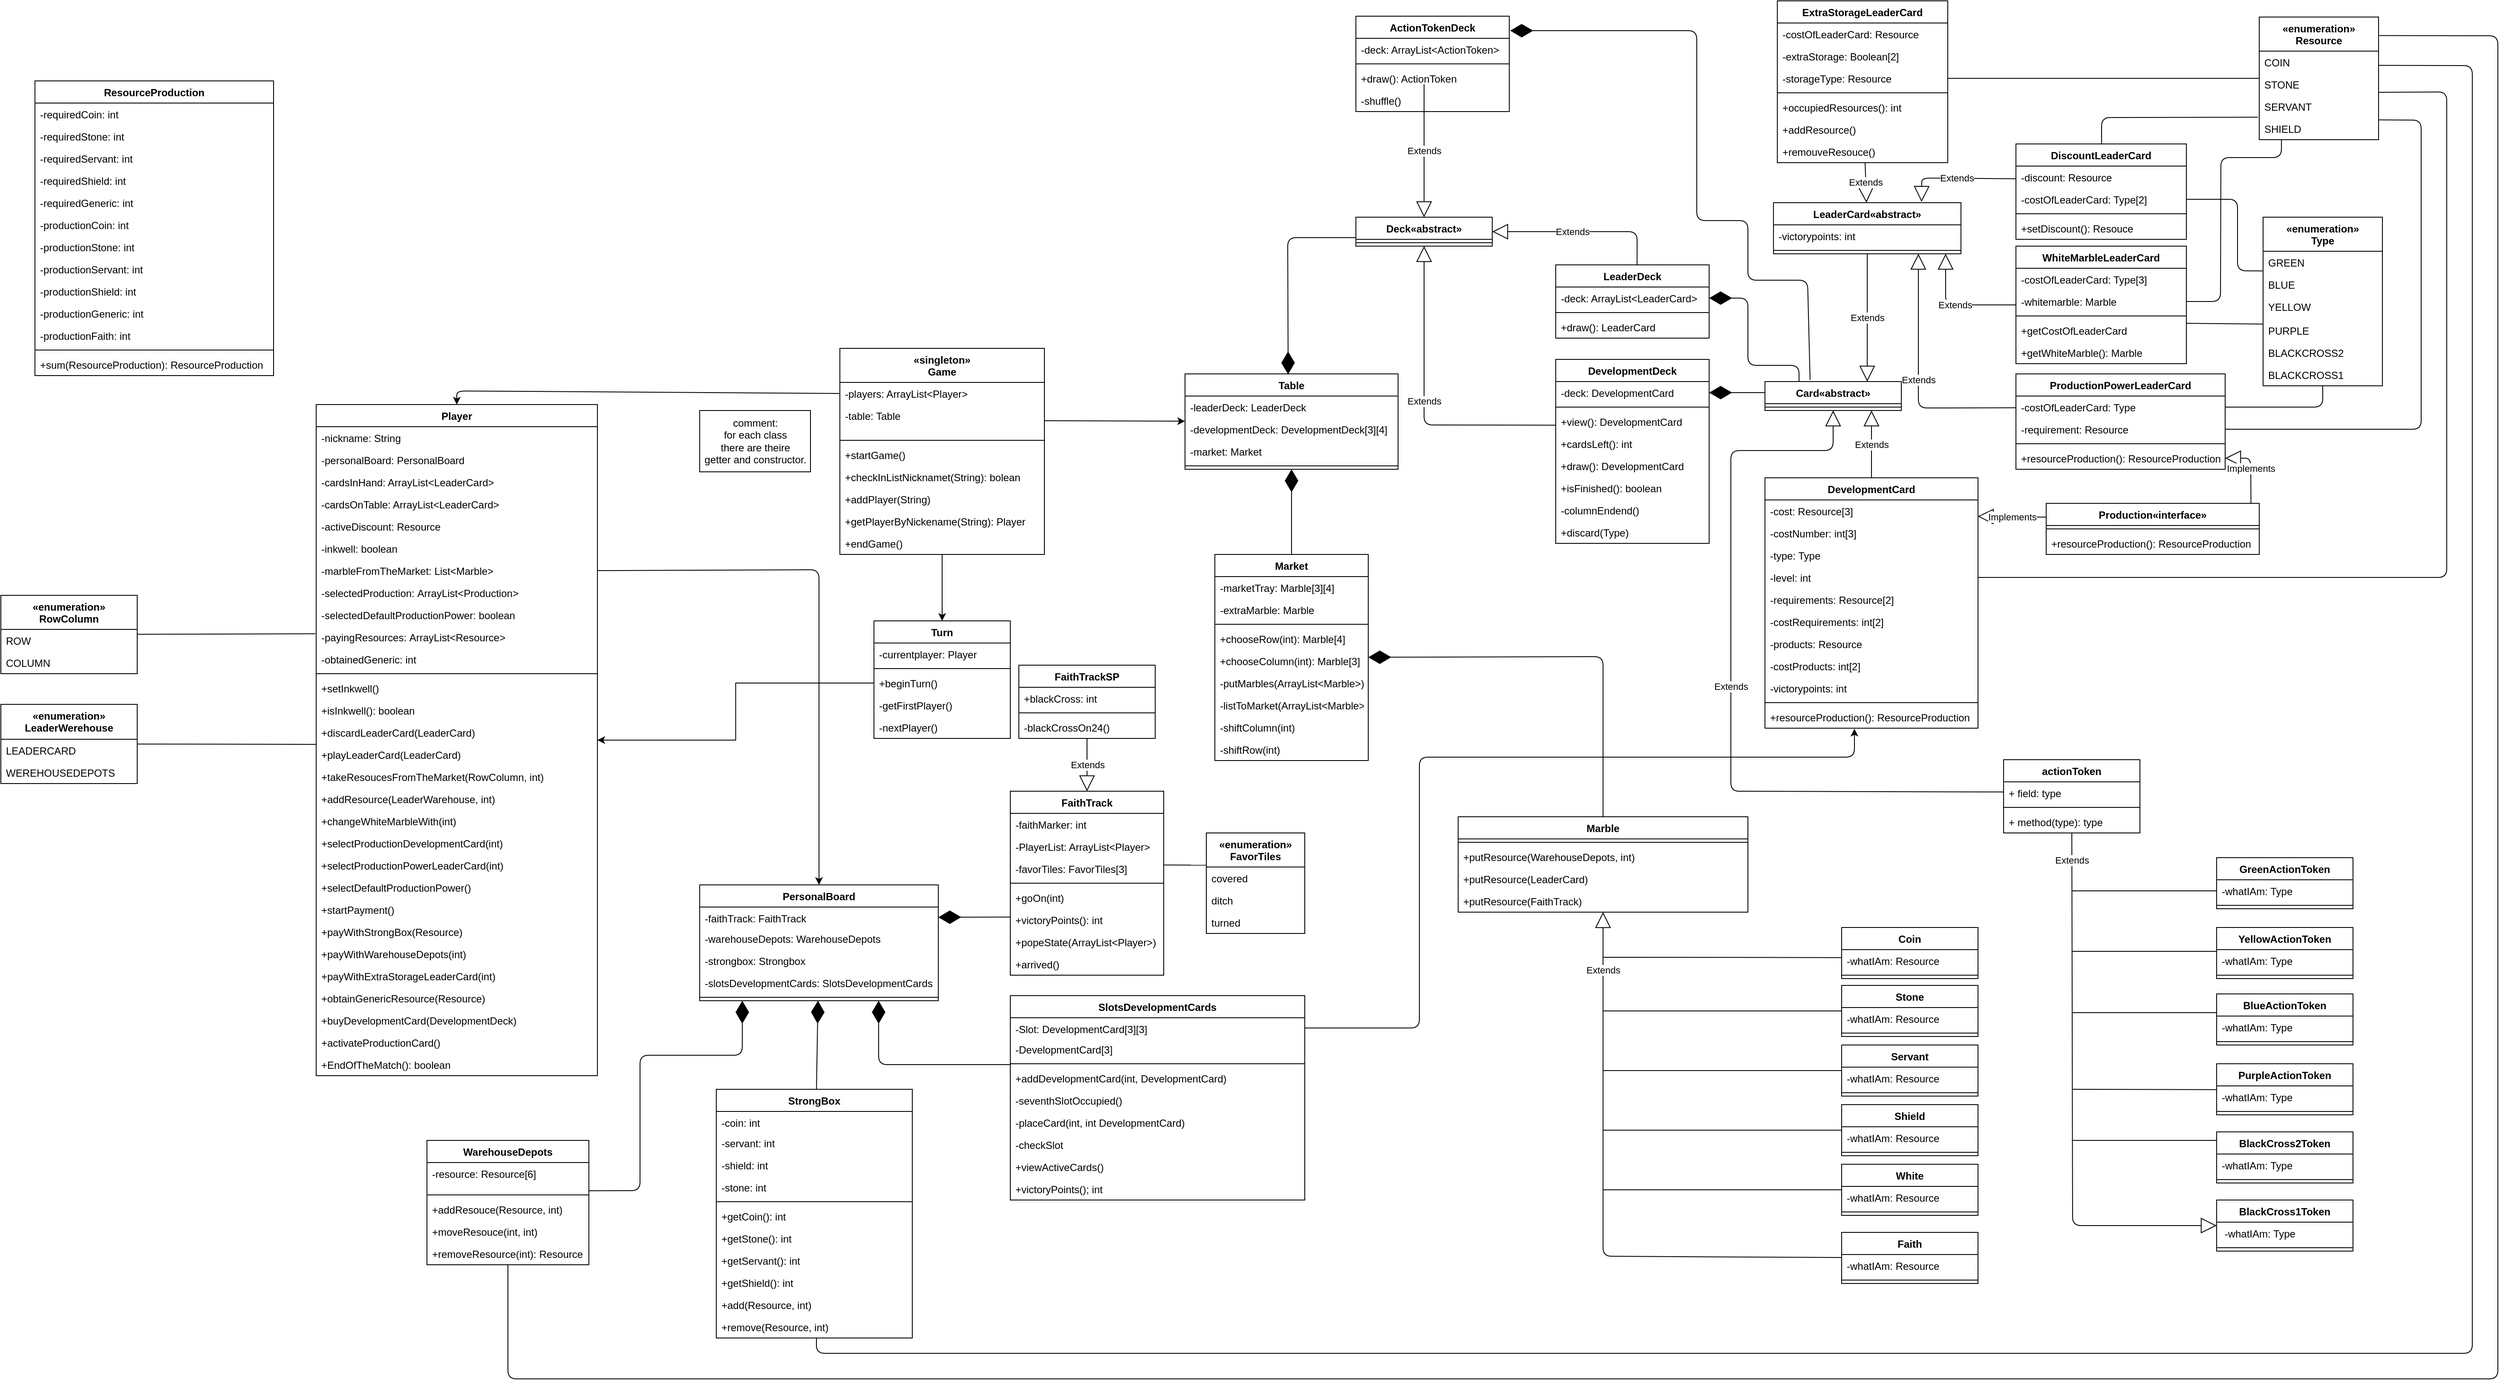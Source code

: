 <mxfile version="14.5.10" type="github">
  <diagram name="Page-1" id="e7e014a7-5840-1c2e-5031-d8a46d1fe8dd">
    <mxGraphModel dx="3451" dy="3244" grid="1" gridSize="10" guides="1" tooltips="1" connect="1" arrows="1" fold="1" page="1" pageScale="1" pageWidth="1169" pageHeight="826" background="#ffffff" math="0" shadow="0">
      <root>
        <mxCell id="0" />
        <mxCell id="1" parent="0" />
        <mxCell id="j_IWQZukRgsDgJ5B7h0S-45" value="PersonalBoard" style="swimlane;fontStyle=1;align=center;verticalAlign=top;childLayout=stackLayout;horizontal=1;startSize=26;horizontalStack=0;resizeParent=1;resizeParentMax=0;resizeLast=0;collapsible=1;marginBottom=0;" parent="1" vertex="1">
          <mxGeometry x="-1490" y="-1440" width="280" height="136" as="geometry" />
        </mxCell>
        <mxCell id="j_IWQZukRgsDgJ5B7h0S-46" value="-faithTrack: FaithTrack" style="text;strokeColor=none;fillColor=none;align=left;verticalAlign=top;spacingLeft=4;spacingRight=4;overflow=hidden;rotatable=0;points=[[0,0.5],[1,0.5]];portConstraint=eastwest;" parent="j_IWQZukRgsDgJ5B7h0S-45" vertex="1">
          <mxGeometry y="26" width="280" height="24" as="geometry" />
        </mxCell>
        <mxCell id="6MP6MsQXi6saDkDlqXph-24" value="-warehouseDepots: WarehouseDepots" style="text;strokeColor=none;fillColor=none;align=left;verticalAlign=top;spacingLeft=4;spacingRight=4;overflow=hidden;rotatable=0;points=[[0,0.5],[1,0.5]];portConstraint=eastwest;" parent="j_IWQZukRgsDgJ5B7h0S-45" vertex="1">
          <mxGeometry y="50" width="280" height="26" as="geometry" />
        </mxCell>
        <mxCell id="6MP6MsQXi6saDkDlqXph-25" value="-strongbox: Strongbox" style="text;strokeColor=none;fillColor=none;align=left;verticalAlign=top;spacingLeft=4;spacingRight=4;overflow=hidden;rotatable=0;points=[[0,0.5],[1,0.5]];portConstraint=eastwest;" parent="j_IWQZukRgsDgJ5B7h0S-45" vertex="1">
          <mxGeometry y="76" width="280" height="26" as="geometry" />
        </mxCell>
        <mxCell id="6MP6MsQXi6saDkDlqXph-26" value="-slotsDevelopmentCards: SlotsDevelopmentCards" style="text;strokeColor=none;fillColor=none;align=left;verticalAlign=top;spacingLeft=4;spacingRight=4;overflow=hidden;rotatable=0;points=[[0,0.5],[1,0.5]];portConstraint=eastwest;" parent="j_IWQZukRgsDgJ5B7h0S-45" vertex="1">
          <mxGeometry y="102" width="280" height="26" as="geometry" />
        </mxCell>
        <mxCell id="j_IWQZukRgsDgJ5B7h0S-47" value="" style="line;strokeWidth=1;fillColor=none;align=left;verticalAlign=middle;spacingTop=-1;spacingLeft=3;spacingRight=3;rotatable=0;labelPosition=right;points=[];portConstraint=eastwest;" parent="j_IWQZukRgsDgJ5B7h0S-45" vertex="1">
          <mxGeometry y="128" width="280" height="8" as="geometry" />
        </mxCell>
        <mxCell id="j_IWQZukRgsDgJ5B7h0S-62" value="«enumeration»&#xa;FavorTiles" style="swimlane;fontStyle=1;childLayout=stackLayout;horizontal=1;startSize=40;fillColor=none;horizontalStack=0;resizeParent=1;resizeParentMax=0;resizeLast=0;collapsible=1;marginBottom=0;" parent="1" vertex="1">
          <mxGeometry x="-895.5" y="-1501" width="115.5" height="118" as="geometry" />
        </mxCell>
        <mxCell id="j_IWQZukRgsDgJ5B7h0S-63" value="covered" style="text;strokeColor=none;fillColor=none;align=left;verticalAlign=top;spacingLeft=4;spacingRight=4;overflow=hidden;rotatable=0;points=[[0,0.5],[1,0.5]];portConstraint=eastwest;" parent="j_IWQZukRgsDgJ5B7h0S-62" vertex="1">
          <mxGeometry y="40" width="115.5" height="26" as="geometry" />
        </mxCell>
        <mxCell id="j_IWQZukRgsDgJ5B7h0S-64" value="ditch" style="text;strokeColor=none;fillColor=none;align=left;verticalAlign=top;spacingLeft=4;spacingRight=4;overflow=hidden;rotatable=0;points=[[0,0.5],[1,0.5]];portConstraint=eastwest;" parent="j_IWQZukRgsDgJ5B7h0S-62" vertex="1">
          <mxGeometry y="66" width="115.5" height="26" as="geometry" />
        </mxCell>
        <mxCell id="j_IWQZukRgsDgJ5B7h0S-65" value="turned" style="text;strokeColor=none;fillColor=none;align=left;verticalAlign=top;spacingLeft=4;spacingRight=4;overflow=hidden;rotatable=0;points=[[0,0.5],[1,0.5]];portConstraint=eastwest;" parent="j_IWQZukRgsDgJ5B7h0S-62" vertex="1">
          <mxGeometry y="92" width="115.5" height="26" as="geometry" />
        </mxCell>
        <mxCell id="j_IWQZukRgsDgJ5B7h0S-69" value="" style="endArrow=none;html=1;entryX=0;entryY=0.32;entryDx=0;entryDy=0;exitX=0.999;exitY=0.331;exitDx=0;exitDy=0;entryPerimeter=0;exitPerimeter=0;" parent="1" source="6MP6MsQXi6saDkDlqXph-27" target="j_IWQZukRgsDgJ5B7h0S-62" edge="1">
          <mxGeometry width="50" height="50" relative="1" as="geometry">
            <mxPoint x="-945.5" y="-1498" as="sourcePoint" />
            <mxPoint x="-695.5" y="-658" as="targetPoint" />
          </mxGeometry>
        </mxCell>
        <mxCell id="j_IWQZukRgsDgJ5B7h0S-74" value="FaithTrack" style="swimlane;fontStyle=1;align=center;verticalAlign=top;childLayout=stackLayout;horizontal=1;startSize=26;horizontalStack=0;resizeParent=1;resizeParentMax=0;resizeLast=0;collapsible=1;marginBottom=0;" parent="1" vertex="1">
          <mxGeometry x="-1125.5" y="-1550" width="180" height="216" as="geometry" />
        </mxCell>
        <mxCell id="6MP6MsQXi6saDkDlqXph-28" value="-faithMarker: int" style="text;strokeColor=none;fillColor=none;align=left;verticalAlign=top;spacingLeft=4;spacingRight=4;overflow=hidden;rotatable=0;points=[[0,0.5],[1,0.5]];portConstraint=eastwest;" parent="j_IWQZukRgsDgJ5B7h0S-74" vertex="1">
          <mxGeometry y="26" width="180" height="26" as="geometry" />
        </mxCell>
        <mxCell id="I1I3rjsC-SGCzknYV9vt-13" value="-PlayerList: ArrayList&lt;Player&gt;" style="text;strokeColor=none;fillColor=none;align=left;verticalAlign=top;spacingLeft=4;spacingRight=4;overflow=hidden;rotatable=0;points=[[0,0.5],[1,0.5]];portConstraint=eastwest;" parent="j_IWQZukRgsDgJ5B7h0S-74" vertex="1">
          <mxGeometry y="52" width="180" height="26" as="geometry" />
        </mxCell>
        <mxCell id="6MP6MsQXi6saDkDlqXph-27" value="-favorTiles: FavorTiles[3]&#xa;" style="text;strokeColor=none;fillColor=none;align=left;verticalAlign=top;spacingLeft=4;spacingRight=4;overflow=hidden;rotatable=0;points=[[0,0.5],[1,0.5]];portConstraint=eastwest;" parent="j_IWQZukRgsDgJ5B7h0S-74" vertex="1">
          <mxGeometry y="78" width="180" height="26" as="geometry" />
        </mxCell>
        <mxCell id="j_IWQZukRgsDgJ5B7h0S-76" value="" style="line;strokeWidth=1;fillColor=none;align=left;verticalAlign=middle;spacingTop=-1;spacingLeft=3;spacingRight=3;rotatable=0;labelPosition=right;points=[];portConstraint=eastwest;" parent="j_IWQZukRgsDgJ5B7h0S-74" vertex="1">
          <mxGeometry y="104" width="180" height="8" as="geometry" />
        </mxCell>
        <mxCell id="j_IWQZukRgsDgJ5B7h0S-77" value="+goOn(int)" style="text;strokeColor=none;fillColor=none;align=left;verticalAlign=top;spacingLeft=4;spacingRight=4;overflow=hidden;rotatable=0;points=[[0,0.5],[1,0.5]];portConstraint=eastwest;" parent="j_IWQZukRgsDgJ5B7h0S-74" vertex="1">
          <mxGeometry y="112" width="180" height="26" as="geometry" />
        </mxCell>
        <mxCell id="zsWBfRV9gmnBReKQ3E4T-20" value="+victoryPoints(): int" style="text;strokeColor=none;fillColor=none;align=left;verticalAlign=top;spacingLeft=4;spacingRight=4;overflow=hidden;rotatable=0;points=[[0,0.5],[1,0.5]];portConstraint=eastwest;" parent="j_IWQZukRgsDgJ5B7h0S-74" vertex="1">
          <mxGeometry y="138" width="180" height="26" as="geometry" />
        </mxCell>
        <mxCell id="zsWBfRV9gmnBReKQ3E4T-41" value="+popeState(ArrayList&lt;Player&gt;)" style="text;strokeColor=none;fillColor=none;align=left;verticalAlign=top;spacingLeft=4;spacingRight=4;overflow=hidden;rotatable=0;points=[[0,0.5],[1,0.5]];portConstraint=eastwest;" parent="j_IWQZukRgsDgJ5B7h0S-74" vertex="1">
          <mxGeometry y="164" width="180" height="26" as="geometry" />
        </mxCell>
        <mxCell id="zsWBfRV9gmnBReKQ3E4T-42" value="+arrived()" style="text;strokeColor=none;fillColor=none;align=left;verticalAlign=top;spacingLeft=4;spacingRight=4;overflow=hidden;rotatable=0;points=[[0,0.5],[1,0.5]];portConstraint=eastwest;" parent="j_IWQZukRgsDgJ5B7h0S-74" vertex="1">
          <mxGeometry y="190" width="180" height="26" as="geometry" />
        </mxCell>
        <mxCell id="j_IWQZukRgsDgJ5B7h0S-78" value="WarehouseDepots" style="swimlane;fontStyle=1;align=center;verticalAlign=top;childLayout=stackLayout;horizontal=1;startSize=26;horizontalStack=0;resizeParent=1;resizeParentMax=0;resizeLast=0;collapsible=1;marginBottom=0;" parent="1" vertex="1">
          <mxGeometry x="-1810" y="-1140" width="190" height="146" as="geometry" />
        </mxCell>
        <mxCell id="j_IWQZukRgsDgJ5B7h0S-79" value="-resource: Resource[6]" style="text;strokeColor=none;fillColor=none;align=left;verticalAlign=top;spacingLeft=4;spacingRight=4;overflow=hidden;rotatable=0;points=[[0,0.5],[1,0.5]];portConstraint=eastwest;" parent="j_IWQZukRgsDgJ5B7h0S-78" vertex="1">
          <mxGeometry y="26" width="190" height="34" as="geometry" />
        </mxCell>
        <mxCell id="j_IWQZukRgsDgJ5B7h0S-80" value="" style="line;strokeWidth=1;fillColor=none;align=left;verticalAlign=middle;spacingTop=-1;spacingLeft=3;spacingRight=3;rotatable=0;labelPosition=right;points=[];portConstraint=eastwest;" parent="j_IWQZukRgsDgJ5B7h0S-78" vertex="1">
          <mxGeometry y="60" width="190" height="8" as="geometry" />
        </mxCell>
        <mxCell id="j_IWQZukRgsDgJ5B7h0S-81" value="+addResouce(Resource, int)" style="text;strokeColor=none;fillColor=none;align=left;verticalAlign=top;spacingLeft=4;spacingRight=4;overflow=hidden;rotatable=0;points=[[0,0.5],[1,0.5]];portConstraint=eastwest;" parent="j_IWQZukRgsDgJ5B7h0S-78" vertex="1">
          <mxGeometry y="68" width="190" height="26" as="geometry" />
        </mxCell>
        <mxCell id="zsWBfRV9gmnBReKQ3E4T-17" value="+moveResouce(int, int)" style="text;strokeColor=none;fillColor=none;align=left;verticalAlign=top;spacingLeft=4;spacingRight=4;overflow=hidden;rotatable=0;points=[[0,0.5],[1,0.5]];portConstraint=eastwest;" parent="j_IWQZukRgsDgJ5B7h0S-78" vertex="1">
          <mxGeometry y="94" width="190" height="26" as="geometry" />
        </mxCell>
        <mxCell id="zsWBfRV9gmnBReKQ3E4T-18" value="+removeResource(int): Resource" style="text;strokeColor=none;fillColor=none;align=left;verticalAlign=top;spacingLeft=4;spacingRight=4;overflow=hidden;rotatable=0;points=[[0,0.5],[1,0.5]];portConstraint=eastwest;" parent="j_IWQZukRgsDgJ5B7h0S-78" vertex="1">
          <mxGeometry y="120" width="190" height="26" as="geometry" />
        </mxCell>
        <mxCell id="j_IWQZukRgsDgJ5B7h0S-86" value="StrongBox" style="swimlane;fontStyle=1;align=center;verticalAlign=top;childLayout=stackLayout;horizontal=1;startSize=26;horizontalStack=0;resizeParent=1;resizeParentMax=0;resizeLast=0;collapsible=1;marginBottom=0;" parent="1" vertex="1">
          <mxGeometry x="-1470.5" y="-1200" width="230" height="292" as="geometry" />
        </mxCell>
        <mxCell id="j_IWQZukRgsDgJ5B7h0S-87" value="-coin: int" style="text;strokeColor=none;fillColor=none;align=left;verticalAlign=top;spacingLeft=4;spacingRight=4;overflow=hidden;rotatable=0;points=[[0,0.5],[1,0.5]];portConstraint=eastwest;" parent="j_IWQZukRgsDgJ5B7h0S-86" vertex="1">
          <mxGeometry y="26" width="230" height="24" as="geometry" />
        </mxCell>
        <mxCell id="I1I3rjsC-SGCzknYV9vt-15" value="-servant: int" style="text;strokeColor=none;fillColor=none;align=left;verticalAlign=top;spacingLeft=4;spacingRight=4;overflow=hidden;rotatable=0;points=[[0,0.5],[1,0.5]];portConstraint=eastwest;" parent="j_IWQZukRgsDgJ5B7h0S-86" vertex="1">
          <mxGeometry y="50" width="230" height="26" as="geometry" />
        </mxCell>
        <mxCell id="I1I3rjsC-SGCzknYV9vt-16" value="-shield: int" style="text;strokeColor=none;fillColor=none;align=left;verticalAlign=top;spacingLeft=4;spacingRight=4;overflow=hidden;rotatable=0;points=[[0,0.5],[1,0.5]];portConstraint=eastwest;" parent="j_IWQZukRgsDgJ5B7h0S-86" vertex="1">
          <mxGeometry y="76" width="230" height="26" as="geometry" />
        </mxCell>
        <mxCell id="I1I3rjsC-SGCzknYV9vt-14" value="-stone: int" style="text;strokeColor=none;fillColor=none;align=left;verticalAlign=top;spacingLeft=4;spacingRight=4;overflow=hidden;rotatable=0;points=[[0,0.5],[1,0.5]];portConstraint=eastwest;" parent="j_IWQZukRgsDgJ5B7h0S-86" vertex="1">
          <mxGeometry y="102" width="230" height="26" as="geometry" />
        </mxCell>
        <mxCell id="j_IWQZukRgsDgJ5B7h0S-88" value="" style="line;strokeWidth=1;fillColor=none;align=left;verticalAlign=middle;spacingTop=-1;spacingLeft=3;spacingRight=3;rotatable=0;labelPosition=right;points=[];portConstraint=eastwest;" parent="j_IWQZukRgsDgJ5B7h0S-86" vertex="1">
          <mxGeometry y="128" width="230" height="8" as="geometry" />
        </mxCell>
        <mxCell id="j_IWQZukRgsDgJ5B7h0S-89" value="+getCoin(): int" style="text;strokeColor=none;fillColor=none;align=left;verticalAlign=top;spacingLeft=4;spacingRight=4;overflow=hidden;rotatable=0;points=[[0,0.5],[1,0.5]];portConstraint=eastwest;" parent="j_IWQZukRgsDgJ5B7h0S-86" vertex="1">
          <mxGeometry y="136" width="230" height="26" as="geometry" />
        </mxCell>
        <mxCell id="zsWBfRV9gmnBReKQ3E4T-8" value="+getStone(): int" style="text;strokeColor=none;fillColor=none;align=left;verticalAlign=top;spacingLeft=4;spacingRight=4;overflow=hidden;rotatable=0;points=[[0,0.5],[1,0.5]];portConstraint=eastwest;" parent="j_IWQZukRgsDgJ5B7h0S-86" vertex="1">
          <mxGeometry y="162" width="230" height="26" as="geometry" />
        </mxCell>
        <mxCell id="zsWBfRV9gmnBReKQ3E4T-10" value="+getServant(): int" style="text;strokeColor=none;fillColor=none;align=left;verticalAlign=top;spacingLeft=4;spacingRight=4;overflow=hidden;rotatable=0;points=[[0,0.5],[1,0.5]];portConstraint=eastwest;" parent="j_IWQZukRgsDgJ5B7h0S-86" vertex="1">
          <mxGeometry y="188" width="230" height="26" as="geometry" />
        </mxCell>
        <mxCell id="zsWBfRV9gmnBReKQ3E4T-11" value="+getShield(): int" style="text;strokeColor=none;fillColor=none;align=left;verticalAlign=top;spacingLeft=4;spacingRight=4;overflow=hidden;rotatable=0;points=[[0,0.5],[1,0.5]];portConstraint=eastwest;" parent="j_IWQZukRgsDgJ5B7h0S-86" vertex="1">
          <mxGeometry y="214" width="230" height="26" as="geometry" />
        </mxCell>
        <mxCell id="zsWBfRV9gmnBReKQ3E4T-12" value="+add(Resource, int)" style="text;strokeColor=none;fillColor=none;align=left;verticalAlign=top;spacingLeft=4;spacingRight=4;overflow=hidden;rotatable=0;points=[[0,0.5],[1,0.5]];portConstraint=eastwest;" parent="j_IWQZukRgsDgJ5B7h0S-86" vertex="1">
          <mxGeometry y="240" width="230" height="26" as="geometry" />
        </mxCell>
        <mxCell id="zsWBfRV9gmnBReKQ3E4T-13" value="+remove(Resource, int)" style="text;strokeColor=none;fillColor=none;align=left;verticalAlign=top;spacingLeft=4;spacingRight=4;overflow=hidden;rotatable=0;points=[[0,0.5],[1,0.5]];portConstraint=eastwest;" parent="j_IWQZukRgsDgJ5B7h0S-86" vertex="1">
          <mxGeometry y="266" width="230" height="26" as="geometry" />
        </mxCell>
        <mxCell id="j_IWQZukRgsDgJ5B7h0S-109" value="SlotsDevelopmentCards" style="swimlane;fontStyle=1;align=center;verticalAlign=top;childLayout=stackLayout;horizontal=1;startSize=26;horizontalStack=0;resizeParent=1;resizeParentMax=0;resizeLast=0;collapsible=1;marginBottom=0;" parent="1" vertex="1">
          <mxGeometry x="-1125.5" y="-1310" width="345.5" height="240" as="geometry" />
        </mxCell>
        <mxCell id="j_IWQZukRgsDgJ5B7h0S-110" value="-Slot: DevelopmentCard[3][3]&#xa;" style="text;strokeColor=none;fillColor=none;align=left;verticalAlign=top;spacingLeft=4;spacingRight=4;overflow=hidden;rotatable=0;points=[[0,0.5],[1,0.5]];portConstraint=eastwest;" parent="j_IWQZukRgsDgJ5B7h0S-109" vertex="1">
          <mxGeometry y="26" width="345.5" height="24" as="geometry" />
        </mxCell>
        <mxCell id="Tb0850ULKJEOKu3QnTIc-2" value="-DevelopmentCard[3]" style="text;strokeColor=none;fillColor=none;align=left;verticalAlign=top;spacingLeft=4;spacingRight=4;overflow=hidden;rotatable=0;points=[[0,0.5],[1,0.5]];portConstraint=eastwest;" parent="j_IWQZukRgsDgJ5B7h0S-109" vertex="1">
          <mxGeometry y="50" width="345.5" height="26" as="geometry" />
        </mxCell>
        <mxCell id="j_IWQZukRgsDgJ5B7h0S-111" value="" style="line;strokeWidth=1;fillColor=none;align=left;verticalAlign=middle;spacingTop=-1;spacingLeft=3;spacingRight=3;rotatable=0;labelPosition=right;points=[];portConstraint=eastwest;" parent="j_IWQZukRgsDgJ5B7h0S-109" vertex="1">
          <mxGeometry y="76" width="345.5" height="8" as="geometry" />
        </mxCell>
        <mxCell id="j_IWQZukRgsDgJ5B7h0S-112" value="+addDevelopmentCard(int, DevelopmentCard)" style="text;strokeColor=none;fillColor=none;align=left;verticalAlign=top;spacingLeft=4;spacingRight=4;overflow=hidden;rotatable=0;points=[[0,0.5],[1,0.5]];portConstraint=eastwest;" parent="j_IWQZukRgsDgJ5B7h0S-109" vertex="1">
          <mxGeometry y="84" width="345.5" height="26" as="geometry" />
        </mxCell>
        <mxCell id="6MP6MsQXi6saDkDlqXph-30" value="-seventhSlotOccupied()" style="text;strokeColor=none;fillColor=none;align=left;verticalAlign=top;spacingLeft=4;spacingRight=4;overflow=hidden;rotatable=0;points=[[0,0.5],[1,0.5]];portConstraint=eastwest;" parent="j_IWQZukRgsDgJ5B7h0S-109" vertex="1">
          <mxGeometry y="110" width="345.5" height="26" as="geometry" />
        </mxCell>
        <mxCell id="zsWBfRV9gmnBReKQ3E4T-14" value="-placeCard(int, int DevelopmentCard)" style="text;strokeColor=none;fillColor=none;align=left;verticalAlign=top;spacingLeft=4;spacingRight=4;overflow=hidden;rotatable=0;points=[[0,0.5],[1,0.5]];portConstraint=eastwest;" parent="j_IWQZukRgsDgJ5B7h0S-109" vertex="1">
          <mxGeometry y="136" width="345.5" height="26" as="geometry" />
        </mxCell>
        <mxCell id="Tb0850ULKJEOKu3QnTIc-1" value="-checkSlot" style="text;strokeColor=none;fillColor=none;align=left;verticalAlign=top;spacingLeft=4;spacingRight=4;overflow=hidden;rotatable=0;points=[[0,0.5],[1,0.5]];portConstraint=eastwest;" parent="j_IWQZukRgsDgJ5B7h0S-109" vertex="1">
          <mxGeometry y="162" width="345.5" height="26" as="geometry" />
        </mxCell>
        <mxCell id="zsWBfRV9gmnBReKQ3E4T-15" value="+viewActiveCards()" style="text;strokeColor=none;fillColor=none;align=left;verticalAlign=top;spacingLeft=4;spacingRight=4;overflow=hidden;rotatable=0;points=[[0,0.5],[1,0.5]];portConstraint=eastwest;" parent="j_IWQZukRgsDgJ5B7h0S-109" vertex="1">
          <mxGeometry y="188" width="345.5" height="26" as="geometry" />
        </mxCell>
        <mxCell id="Tb0850ULKJEOKu3QnTIc-3" value="+victoryPoints(); int" style="text;strokeColor=none;fillColor=none;align=left;verticalAlign=top;spacingLeft=4;spacingRight=4;overflow=hidden;rotatable=0;points=[[0,0.5],[1,0.5]];portConstraint=eastwest;" parent="j_IWQZukRgsDgJ5B7h0S-109" vertex="1">
          <mxGeometry y="214" width="345.5" height="26" as="geometry" />
        </mxCell>
        <mxCell id="j_IWQZukRgsDgJ5B7h0S-113" value="DevelopmentCard" style="swimlane;fontStyle=1;align=center;verticalAlign=top;childLayout=stackLayout;horizontal=1;startSize=26;horizontalStack=0;resizeParent=1;resizeParentMax=0;resizeLast=0;collapsible=1;marginBottom=0;" parent="1" vertex="1">
          <mxGeometry x="-240" y="-1918" width="250" height="294" as="geometry" />
        </mxCell>
        <mxCell id="j_IWQZukRgsDgJ5B7h0S-137" value="-cost: Resource[3]" style="text;strokeColor=none;fillColor=none;align=left;verticalAlign=top;spacingLeft=4;spacingRight=4;overflow=hidden;rotatable=0;points=[[0,0.5],[1,0.5]];portConstraint=eastwest;" parent="j_IWQZukRgsDgJ5B7h0S-113" vertex="1">
          <mxGeometry y="26" width="250" height="26" as="geometry" />
        </mxCell>
        <mxCell id="Tb0850ULKJEOKu3QnTIc-4" value="-costNumber: int[3]" style="text;strokeColor=none;fillColor=none;align=left;verticalAlign=top;spacingLeft=4;spacingRight=4;overflow=hidden;rotatable=0;points=[[0,0.5],[1,0.5]];portConstraint=eastwest;" parent="j_IWQZukRgsDgJ5B7h0S-113" vertex="1">
          <mxGeometry y="52" width="250" height="26" as="geometry" />
        </mxCell>
        <mxCell id="j_IWQZukRgsDgJ5B7h0S-139" value="-type: Type" style="text;strokeColor=none;fillColor=none;align=left;verticalAlign=top;spacingLeft=4;spacingRight=4;overflow=hidden;rotatable=0;points=[[0,0.5],[1,0.5]];portConstraint=eastwest;" parent="j_IWQZukRgsDgJ5B7h0S-113" vertex="1">
          <mxGeometry y="78" width="250" height="26" as="geometry" />
        </mxCell>
        <mxCell id="j_IWQZukRgsDgJ5B7h0S-138" value="-level: int" style="text;strokeColor=none;fillColor=none;align=left;verticalAlign=top;spacingLeft=4;spacingRight=4;overflow=hidden;rotatable=0;points=[[0,0.5],[1,0.5]];portConstraint=eastwest;" parent="j_IWQZukRgsDgJ5B7h0S-113" vertex="1">
          <mxGeometry y="104" width="250" height="26" as="geometry" />
        </mxCell>
        <mxCell id="j_IWQZukRgsDgJ5B7h0S-140" value="-requirements: Resource[2]" style="text;strokeColor=none;fillColor=none;align=left;verticalAlign=top;spacingLeft=4;spacingRight=4;overflow=hidden;rotatable=0;points=[[0,0.5],[1,0.5]];portConstraint=eastwest;" parent="j_IWQZukRgsDgJ5B7h0S-113" vertex="1">
          <mxGeometry y="130" width="250" height="26" as="geometry" />
        </mxCell>
        <mxCell id="Tb0850ULKJEOKu3QnTIc-5" value="-costRequirements: int[2]" style="text;strokeColor=none;fillColor=none;align=left;verticalAlign=top;spacingLeft=4;spacingRight=4;overflow=hidden;rotatable=0;points=[[0,0.5],[1,0.5]];portConstraint=eastwest;" parent="j_IWQZukRgsDgJ5B7h0S-113" vertex="1">
          <mxGeometry y="156" width="250" height="26" as="geometry" />
        </mxCell>
        <mxCell id="j_IWQZukRgsDgJ5B7h0S-142" value="-products: Resource" style="text;strokeColor=none;fillColor=none;align=left;verticalAlign=top;spacingLeft=4;spacingRight=4;overflow=hidden;rotatable=0;points=[[0,0.5],[1,0.5]];portConstraint=eastwest;" parent="j_IWQZukRgsDgJ5B7h0S-113" vertex="1">
          <mxGeometry y="182" width="250" height="26" as="geometry" />
        </mxCell>
        <mxCell id="Tb0850ULKJEOKu3QnTIc-6" value="-costProducts: int[2]" style="text;strokeColor=none;fillColor=none;align=left;verticalAlign=top;spacingLeft=4;spacingRight=4;overflow=hidden;rotatable=0;points=[[0,0.5],[1,0.5]];portConstraint=eastwest;" parent="j_IWQZukRgsDgJ5B7h0S-113" vertex="1">
          <mxGeometry y="208" width="250" height="26" as="geometry" />
        </mxCell>
        <mxCell id="j_IWQZukRgsDgJ5B7h0S-143" value="-victorypoints: int" style="text;strokeColor=none;fillColor=none;align=left;verticalAlign=top;spacingLeft=4;spacingRight=4;overflow=hidden;rotatable=0;points=[[0,0.5],[1,0.5]];portConstraint=eastwest;" parent="j_IWQZukRgsDgJ5B7h0S-113" vertex="1">
          <mxGeometry y="234" width="250" height="26" as="geometry" />
        </mxCell>
        <mxCell id="j_IWQZukRgsDgJ5B7h0S-115" value="" style="line;strokeWidth=1;fillColor=none;align=left;verticalAlign=middle;spacingTop=-1;spacingLeft=3;spacingRight=3;rotatable=0;labelPosition=right;points=[];portConstraint=eastwest;" parent="j_IWQZukRgsDgJ5B7h0S-113" vertex="1">
          <mxGeometry y="260" width="250" height="8" as="geometry" />
        </mxCell>
        <mxCell id="6MP6MsQXi6saDkDlqXph-23" value="+resourceProduction(): ResourceProduction" style="text;strokeColor=none;fillColor=none;align=left;verticalAlign=top;spacingLeft=4;spacingRight=4;overflow=hidden;rotatable=0;points=[[0,0.5],[1,0.5]];portConstraint=eastwest;" parent="j_IWQZukRgsDgJ5B7h0S-113" vertex="1">
          <mxGeometry y="268" width="250" height="26" as="geometry" />
        </mxCell>
        <mxCell id="j_IWQZukRgsDgJ5B7h0S-123" value="«enumeration»&#xa;Type" style="swimlane;fontStyle=1;childLayout=stackLayout;horizontal=1;startSize=40;fillColor=none;horizontalStack=0;resizeParent=1;resizeParentMax=0;resizeLast=0;collapsible=1;marginBottom=0;verticalAlign=top;" parent="1" vertex="1">
          <mxGeometry x="344.5" y="-2224" width="140" height="198" as="geometry" />
        </mxCell>
        <mxCell id="j_IWQZukRgsDgJ5B7h0S-124" value="GREEN" style="text;strokeColor=none;fillColor=none;align=left;verticalAlign=top;spacingLeft=4;spacingRight=4;overflow=hidden;rotatable=0;points=[[0,0.5],[1,0.5]];portConstraint=eastwest;" parent="j_IWQZukRgsDgJ5B7h0S-123" vertex="1">
          <mxGeometry y="40" width="140" height="26" as="geometry" />
        </mxCell>
        <mxCell id="j_IWQZukRgsDgJ5B7h0S-125" value="BLUE" style="text;strokeColor=none;fillColor=none;align=left;verticalAlign=top;spacingLeft=4;spacingRight=4;overflow=hidden;rotatable=0;points=[[0,0.5],[1,0.5]];portConstraint=eastwest;" parent="j_IWQZukRgsDgJ5B7h0S-123" vertex="1">
          <mxGeometry y="66" width="140" height="26" as="geometry" />
        </mxCell>
        <mxCell id="j_IWQZukRgsDgJ5B7h0S-126" value="YELLOW" style="text;strokeColor=none;fillColor=none;align=left;verticalAlign=top;spacingLeft=4;spacingRight=4;overflow=hidden;rotatable=0;points=[[0,0.5],[1,0.5]];portConstraint=eastwest;" parent="j_IWQZukRgsDgJ5B7h0S-123" vertex="1">
          <mxGeometry y="92" width="140" height="28" as="geometry" />
        </mxCell>
        <mxCell id="j_IWQZukRgsDgJ5B7h0S-127" value="PURPLE" style="text;strokeColor=none;fillColor=none;align=left;verticalAlign=top;spacingLeft=4;spacingRight=4;overflow=hidden;rotatable=0;points=[[0,0.5],[1,0.5]];portConstraint=eastwest;" parent="j_IWQZukRgsDgJ5B7h0S-123" vertex="1">
          <mxGeometry y="120" width="140" height="26" as="geometry" />
        </mxCell>
        <mxCell id="a6X4JPlQvPFI4oXuv8M3-1" value="BLACKCROSS2" style="text;strokeColor=none;fillColor=none;align=left;verticalAlign=top;spacingLeft=4;spacingRight=4;overflow=hidden;rotatable=0;points=[[0,0.5],[1,0.5]];portConstraint=eastwest;" parent="j_IWQZukRgsDgJ5B7h0S-123" vertex="1">
          <mxGeometry y="146" width="140" height="26" as="geometry" />
        </mxCell>
        <mxCell id="a6X4JPlQvPFI4oXuv8M3-2" value="BLACKCROSS1" style="text;strokeColor=none;fillColor=none;align=left;verticalAlign=top;spacingLeft=4;spacingRight=4;overflow=hidden;rotatable=0;points=[[0,0.5],[1,0.5]];portConstraint=eastwest;" parent="j_IWQZukRgsDgJ5B7h0S-123" vertex="1">
          <mxGeometry y="172" width="140" height="26" as="geometry" />
        </mxCell>
        <mxCell id="j_IWQZukRgsDgJ5B7h0S-152" value="LeaderCard«abstract»" style="swimlane;fontStyle=1;align=center;verticalAlign=top;childLayout=stackLayout;horizontal=1;startSize=26;horizontalStack=0;resizeParent=1;resizeParentMax=0;resizeLast=0;collapsible=1;marginBottom=0;" parent="1" vertex="1">
          <mxGeometry x="-230" y="-2241" width="220" height="60" as="geometry" />
        </mxCell>
        <mxCell id="j_IWQZukRgsDgJ5B7h0S-156" value="-victorypoints: int" style="text;strokeColor=none;fillColor=none;align=left;verticalAlign=top;spacingLeft=4;spacingRight=4;overflow=hidden;rotatable=0;points=[[0,0.5],[1,0.5]];portConstraint=eastwest;" parent="j_IWQZukRgsDgJ5B7h0S-152" vertex="1">
          <mxGeometry y="26" width="220" height="26" as="geometry" />
        </mxCell>
        <mxCell id="j_IWQZukRgsDgJ5B7h0S-154" value="" style="line;strokeWidth=1;fillColor=none;align=left;verticalAlign=middle;spacingTop=-1;spacingLeft=3;spacingRight=3;rotatable=0;labelPosition=right;points=[];portConstraint=eastwest;" parent="j_IWQZukRgsDgJ5B7h0S-152" vertex="1">
          <mxGeometry y="52" width="220" height="8" as="geometry" />
        </mxCell>
        <mxCell id="j_IWQZukRgsDgJ5B7h0S-167" value="LeaderDeck" style="swimlane;fontStyle=1;align=center;verticalAlign=top;childLayout=stackLayout;horizontal=1;startSize=26;horizontalStack=0;resizeParent=1;resizeParentMax=0;resizeLast=0;collapsible=1;marginBottom=0;" parent="1" vertex="1">
          <mxGeometry x="-485.5" y="-2168" width="180" height="86" as="geometry" />
        </mxCell>
        <mxCell id="j_IWQZukRgsDgJ5B7h0S-168" value="-deck: ArrayList&lt;LeaderCard&gt;" style="text;strokeColor=none;fillColor=none;align=left;verticalAlign=top;spacingLeft=4;spacingRight=4;overflow=hidden;rotatable=0;points=[[0,0.5],[1,0.5]];portConstraint=eastwest;" parent="j_IWQZukRgsDgJ5B7h0S-167" vertex="1">
          <mxGeometry y="26" width="180" height="26" as="geometry" />
        </mxCell>
        <mxCell id="j_IWQZukRgsDgJ5B7h0S-169" value="" style="line;strokeWidth=1;fillColor=none;align=left;verticalAlign=middle;spacingTop=-1;spacingLeft=3;spacingRight=3;rotatable=0;labelPosition=right;points=[];portConstraint=eastwest;" parent="j_IWQZukRgsDgJ5B7h0S-167" vertex="1">
          <mxGeometry y="52" width="180" height="8" as="geometry" />
        </mxCell>
        <mxCell id="-SuyyC4R5xekOw7VtIkT-28" value="+draw(): LeaderCard" style="text;strokeColor=none;fillColor=none;align=left;verticalAlign=top;spacingLeft=4;spacingRight=4;overflow=hidden;rotatable=0;points=[[0,0.5],[1,0.5]];portConstraint=eastwest;" parent="j_IWQZukRgsDgJ5B7h0S-167" vertex="1">
          <mxGeometry y="60" width="180" height="26" as="geometry" />
        </mxCell>
        <mxCell id="j_IWQZukRgsDgJ5B7h0S-171" value="DevelopmentDeck" style="swimlane;fontStyle=1;align=center;verticalAlign=top;childLayout=stackLayout;horizontal=1;startSize=26;horizontalStack=0;resizeParent=1;resizeParentMax=0;resizeLast=0;collapsible=1;marginBottom=0;" parent="1" vertex="1">
          <mxGeometry x="-485.5" y="-2057" width="180" height="216" as="geometry" />
        </mxCell>
        <mxCell id="j_IWQZukRgsDgJ5B7h0S-172" value="-deck: DevelopmentCard" style="text;strokeColor=none;fillColor=none;align=left;verticalAlign=top;spacingLeft=4;spacingRight=4;overflow=hidden;rotatable=0;points=[[0,0.5],[1,0.5]];portConstraint=eastwest;" parent="j_IWQZukRgsDgJ5B7h0S-171" vertex="1">
          <mxGeometry y="26" width="180" height="26" as="geometry" />
        </mxCell>
        <mxCell id="j_IWQZukRgsDgJ5B7h0S-173" value="" style="line;strokeWidth=1;fillColor=none;align=left;verticalAlign=middle;spacingTop=-1;spacingLeft=3;spacingRight=3;rotatable=0;labelPosition=right;points=[];portConstraint=eastwest;" parent="j_IWQZukRgsDgJ5B7h0S-171" vertex="1">
          <mxGeometry y="52" width="180" height="8" as="geometry" />
        </mxCell>
        <mxCell id="-SuyyC4R5xekOw7VtIkT-9" value="+view(): DevelopmentCard" style="text;strokeColor=none;fillColor=none;align=left;verticalAlign=top;spacingLeft=4;spacingRight=4;overflow=hidden;rotatable=0;points=[[0,0.5],[1,0.5]];portConstraint=eastwest;" parent="j_IWQZukRgsDgJ5B7h0S-171" vertex="1">
          <mxGeometry y="60" width="180" height="26" as="geometry" />
        </mxCell>
        <mxCell id="-SuyyC4R5xekOw7VtIkT-10" value="+cardsLeft(): int" style="text;strokeColor=none;fillColor=none;align=left;verticalAlign=top;spacingLeft=4;spacingRight=4;overflow=hidden;rotatable=0;points=[[0,0.5],[1,0.5]];portConstraint=eastwest;" parent="j_IWQZukRgsDgJ5B7h0S-171" vertex="1">
          <mxGeometry y="86" width="180" height="26" as="geometry" />
        </mxCell>
        <mxCell id="j_IWQZukRgsDgJ5B7h0S-174" value="+draw(): DevelopmentCard" style="text;strokeColor=none;fillColor=none;align=left;verticalAlign=top;spacingLeft=4;spacingRight=4;overflow=hidden;rotatable=0;points=[[0,0.5],[1,0.5]];portConstraint=eastwest;" parent="j_IWQZukRgsDgJ5B7h0S-171" vertex="1">
          <mxGeometry y="112" width="180" height="26" as="geometry" />
        </mxCell>
        <mxCell id="zsWBfRV9gmnBReKQ3E4T-59" value="+isFinished(): boolean" style="text;strokeColor=none;fillColor=none;align=left;verticalAlign=top;spacingLeft=4;spacingRight=4;overflow=hidden;rotatable=0;points=[[0,0.5],[1,0.5]];portConstraint=eastwest;" parent="j_IWQZukRgsDgJ5B7h0S-171" vertex="1">
          <mxGeometry y="138" width="180" height="26" as="geometry" />
        </mxCell>
        <mxCell id="a6X4JPlQvPFI4oXuv8M3-35" value="-columnEndend()" style="text;strokeColor=none;fillColor=none;align=left;verticalAlign=top;spacingLeft=4;spacingRight=4;overflow=hidden;rotatable=0;points=[[0,0.5],[1,0.5]];portConstraint=eastwest;" parent="j_IWQZukRgsDgJ5B7h0S-171" vertex="1">
          <mxGeometry y="164" width="180" height="26" as="geometry" />
        </mxCell>
        <mxCell id="a6X4JPlQvPFI4oXuv8M3-36" value="+discard(Type)" style="text;strokeColor=none;fillColor=none;align=left;verticalAlign=top;spacingLeft=4;spacingRight=4;overflow=hidden;rotatable=0;points=[[0,0.5],[1,0.5]];portConstraint=eastwest;" parent="j_IWQZukRgsDgJ5B7h0S-171" vertex="1">
          <mxGeometry y="190" width="180" height="26" as="geometry" />
        </mxCell>
        <mxCell id="j_IWQZukRgsDgJ5B7h0S-188" value="«enumeration»&#xa;Resource" style="swimlane;fontStyle=1;childLayout=stackLayout;horizontal=1;startSize=40;fillColor=none;horizontalStack=0;resizeParent=1;resizeParentMax=0;resizeLast=0;collapsible=1;marginBottom=0;verticalAlign=top;" parent="1" vertex="1">
          <mxGeometry x="340" y="-2459" width="140" height="144" as="geometry" />
        </mxCell>
        <mxCell id="j_IWQZukRgsDgJ5B7h0S-189" value="COIN" style="text;strokeColor=none;fillColor=none;align=left;verticalAlign=top;spacingLeft=4;spacingRight=4;overflow=hidden;rotatable=0;points=[[0,0.5],[1,0.5]];portConstraint=eastwest;" parent="j_IWQZukRgsDgJ5B7h0S-188" vertex="1">
          <mxGeometry y="40" width="140" height="26" as="geometry" />
        </mxCell>
        <mxCell id="j_IWQZukRgsDgJ5B7h0S-190" value="STONE" style="text;strokeColor=none;fillColor=none;align=left;verticalAlign=top;spacingLeft=4;spacingRight=4;overflow=hidden;rotatable=0;points=[[0,0.5],[1,0.5]];portConstraint=eastwest;" parent="j_IWQZukRgsDgJ5B7h0S-188" vertex="1">
          <mxGeometry y="66" width="140" height="26" as="geometry" />
        </mxCell>
        <mxCell id="j_IWQZukRgsDgJ5B7h0S-191" value="SERVANT" style="text;strokeColor=none;fillColor=none;align=left;verticalAlign=top;spacingLeft=4;spacingRight=4;overflow=hidden;rotatable=0;points=[[0,0.5],[1,0.5]];portConstraint=eastwest;" parent="j_IWQZukRgsDgJ5B7h0S-188" vertex="1">
          <mxGeometry y="92" width="140" height="26" as="geometry" />
        </mxCell>
        <mxCell id="j_IWQZukRgsDgJ5B7h0S-192" value="SHIELD" style="text;strokeColor=none;fillColor=none;align=left;verticalAlign=top;spacingLeft=4;spacingRight=4;overflow=hidden;rotatable=0;points=[[0,0.5],[1,0.5]];portConstraint=eastwest;" parent="j_IWQZukRgsDgJ5B7h0S-188" vertex="1">
          <mxGeometry y="118" width="140" height="26" as="geometry" />
        </mxCell>
        <mxCell id="j_IWQZukRgsDgJ5B7h0S-193" value="DiscountLeaderCard" style="swimlane;fontStyle=1;align=center;verticalAlign=top;childLayout=stackLayout;horizontal=1;startSize=26;horizontalStack=0;resizeParent=1;resizeParentMax=0;resizeLast=0;collapsible=1;marginBottom=0;" parent="1" vertex="1">
          <mxGeometry x="54.5" y="-2310" width="200" height="112" as="geometry" />
        </mxCell>
        <mxCell id="j_IWQZukRgsDgJ5B7h0S-160" value="-discount: Resource" style="text;strokeColor=none;fillColor=none;align=left;verticalAlign=top;spacingLeft=4;spacingRight=4;overflow=hidden;rotatable=0;points=[[0,0.5],[1,0.5]];portConstraint=eastwest;" parent="j_IWQZukRgsDgJ5B7h0S-193" vertex="1">
          <mxGeometry y="26" width="200" height="26" as="geometry" />
        </mxCell>
        <mxCell id="j_IWQZukRgsDgJ5B7h0S-251" value="-costOfLeaderCard: Type[2]" style="text;strokeColor=none;fillColor=none;align=left;verticalAlign=top;spacingLeft=4;spacingRight=4;overflow=hidden;rotatable=0;points=[[0,0.5],[1,0.5]];portConstraint=eastwest;" parent="j_IWQZukRgsDgJ5B7h0S-193" vertex="1">
          <mxGeometry y="52" width="200" height="26" as="geometry" />
        </mxCell>
        <mxCell id="j_IWQZukRgsDgJ5B7h0S-195" value="" style="line;strokeWidth=1;fillColor=none;align=left;verticalAlign=middle;spacingTop=-1;spacingLeft=3;spacingRight=3;rotatable=0;labelPosition=right;points=[];portConstraint=eastwest;" parent="j_IWQZukRgsDgJ5B7h0S-193" vertex="1">
          <mxGeometry y="78" width="200" height="8" as="geometry" />
        </mxCell>
        <mxCell id="zsWBfRV9gmnBReKQ3E4T-5" value="+setDiscount(): Resouce" style="text;strokeColor=none;fillColor=none;align=left;verticalAlign=top;spacingLeft=4;spacingRight=4;overflow=hidden;rotatable=0;points=[[0,0.5],[1,0.5]];portConstraint=eastwest;" parent="j_IWQZukRgsDgJ5B7h0S-193" vertex="1">
          <mxGeometry y="86" width="200" height="26" as="geometry" />
        </mxCell>
        <mxCell id="j_IWQZukRgsDgJ5B7h0S-197" value="ExtraStorageLeaderCard" style="swimlane;fontStyle=1;align=center;verticalAlign=top;childLayout=stackLayout;horizontal=1;startSize=26;horizontalStack=0;resizeParent=1;resizeParentMax=0;resizeLast=0;collapsible=1;marginBottom=0;" parent="1" vertex="1">
          <mxGeometry x="-225.5" y="-2478" width="200" height="190" as="geometry" />
        </mxCell>
        <mxCell id="j_IWQZukRgsDgJ5B7h0S-246" value="-costOfLeaderCard: Resource" style="text;strokeColor=none;fillColor=none;align=left;verticalAlign=top;spacingLeft=4;spacingRight=4;overflow=hidden;rotatable=0;points=[[0,0.5],[1,0.5]];portConstraint=eastwest;" parent="j_IWQZukRgsDgJ5B7h0S-197" vertex="1">
          <mxGeometry y="26" width="200" height="26" as="geometry" />
        </mxCell>
        <mxCell id="j_IWQZukRgsDgJ5B7h0S-175" value="-extraStorage: Boolean[2]" style="text;strokeColor=none;fillColor=none;align=left;verticalAlign=top;spacingLeft=4;spacingRight=4;overflow=hidden;rotatable=0;points=[[0,0.5],[1,0.5]];portConstraint=eastwest;" parent="j_IWQZukRgsDgJ5B7h0S-197" vertex="1">
          <mxGeometry y="52" width="200" height="26" as="geometry" />
        </mxCell>
        <mxCell id="j_IWQZukRgsDgJ5B7h0S-236" value="-storageType: Resource" style="text;strokeColor=none;fillColor=none;align=left;verticalAlign=top;spacingLeft=4;spacingRight=4;overflow=hidden;rotatable=0;points=[[0,0.5],[1,0.5]];portConstraint=eastwest;" parent="j_IWQZukRgsDgJ5B7h0S-197" vertex="1">
          <mxGeometry y="78" width="200" height="26" as="geometry" />
        </mxCell>
        <mxCell id="j_IWQZukRgsDgJ5B7h0S-199" value="" style="line;strokeWidth=1;fillColor=none;align=left;verticalAlign=middle;spacingTop=-1;spacingLeft=3;spacingRight=3;rotatable=0;labelPosition=right;points=[];portConstraint=eastwest;" parent="j_IWQZukRgsDgJ5B7h0S-197" vertex="1">
          <mxGeometry y="104" width="200" height="8" as="geometry" />
        </mxCell>
        <mxCell id="zsWBfRV9gmnBReKQ3E4T-1" value="+occupiedResources(): int" style="text;strokeColor=none;fillColor=none;align=left;verticalAlign=top;spacingLeft=4;spacingRight=4;overflow=hidden;rotatable=0;points=[[0,0.5],[1,0.5]];portConstraint=eastwest;" parent="j_IWQZukRgsDgJ5B7h0S-197" vertex="1">
          <mxGeometry y="112" width="200" height="26" as="geometry" />
        </mxCell>
        <mxCell id="zsWBfRV9gmnBReKQ3E4T-2" value="+addResource()" style="text;strokeColor=none;fillColor=none;align=left;verticalAlign=top;spacingLeft=4;spacingRight=4;overflow=hidden;rotatable=0;points=[[0,0.5],[1,0.5]];portConstraint=eastwest;" parent="j_IWQZukRgsDgJ5B7h0S-197" vertex="1">
          <mxGeometry y="138" width="200" height="26" as="geometry" />
        </mxCell>
        <mxCell id="zsWBfRV9gmnBReKQ3E4T-3" value="+remouveResouce()" style="text;strokeColor=none;fillColor=none;align=left;verticalAlign=top;spacingLeft=4;spacingRight=4;overflow=hidden;rotatable=0;points=[[0,0.5],[1,0.5]];portConstraint=eastwest;" parent="j_IWQZukRgsDgJ5B7h0S-197" vertex="1">
          <mxGeometry y="164" width="200" height="26" as="geometry" />
        </mxCell>
        <mxCell id="j_IWQZukRgsDgJ5B7h0S-206" value="WhiteMarbleLeaderCard" style="swimlane;fontStyle=1;align=center;verticalAlign=top;childLayout=stackLayout;horizontal=1;startSize=26;horizontalStack=0;resizeParent=1;resizeParentMax=0;resizeLast=0;collapsible=1;marginBottom=0;" parent="1" vertex="1">
          <mxGeometry x="54.5" y="-2190" width="200" height="138" as="geometry" />
        </mxCell>
        <mxCell id="j_IWQZukRgsDgJ5B7h0S-244" value="-costOfLeaderCard: Type[3]" style="text;strokeColor=none;fillColor=none;align=left;verticalAlign=top;spacingLeft=4;spacingRight=4;overflow=hidden;rotatable=0;points=[[0,0.5],[1,0.5]];portConstraint=eastwest;" parent="j_IWQZukRgsDgJ5B7h0S-206" vertex="1">
          <mxGeometry y="26" width="200" height="26" as="geometry" />
        </mxCell>
        <mxCell id="j_IWQZukRgsDgJ5B7h0S-176" value="-whitemarble: Marble" style="text;strokeColor=none;fillColor=none;align=left;verticalAlign=top;spacingLeft=4;spacingRight=4;overflow=hidden;rotatable=0;points=[[0,0.5],[1,0.5]];portConstraint=eastwest;" parent="j_IWQZukRgsDgJ5B7h0S-206" vertex="1">
          <mxGeometry y="52" width="200" height="26" as="geometry" />
        </mxCell>
        <mxCell id="j_IWQZukRgsDgJ5B7h0S-208" value="" style="line;strokeWidth=1;fillColor=none;align=left;verticalAlign=middle;spacingTop=-1;spacingLeft=3;spacingRight=3;rotatable=0;labelPosition=right;points=[];portConstraint=eastwest;" parent="j_IWQZukRgsDgJ5B7h0S-206" vertex="1">
          <mxGeometry y="78" width="200" height="8" as="geometry" />
        </mxCell>
        <mxCell id="j_IWQZukRgsDgJ5B7h0S-209" value="+getCostOfLeaderCard" style="text;strokeColor=none;fillColor=none;align=left;verticalAlign=top;spacingLeft=4;spacingRight=4;overflow=hidden;rotatable=0;points=[[0,0.5],[1,0.5]];portConstraint=eastwest;" parent="j_IWQZukRgsDgJ5B7h0S-206" vertex="1">
          <mxGeometry y="86" width="200" height="26" as="geometry" />
        </mxCell>
        <mxCell id="zsWBfRV9gmnBReKQ3E4T-7" value="+getWhiteMarble(): Marble" style="text;strokeColor=none;fillColor=none;align=left;verticalAlign=top;spacingLeft=4;spacingRight=4;overflow=hidden;rotatable=0;points=[[0,0.5],[1,0.5]];portConstraint=eastwest;" parent="j_IWQZukRgsDgJ5B7h0S-206" vertex="1">
          <mxGeometry y="112" width="200" height="26" as="geometry" />
        </mxCell>
        <mxCell id="j_IWQZukRgsDgJ5B7h0S-211" value="ProductionPowerLeaderCard" style="swimlane;fontStyle=1;align=center;verticalAlign=top;childLayout=stackLayout;horizontal=1;startSize=26;horizontalStack=0;resizeParent=1;resizeParentMax=0;resizeLast=0;collapsible=1;marginBottom=0;" parent="1" vertex="1">
          <mxGeometry x="54.5" y="-2040" width="245.5" height="112" as="geometry" />
        </mxCell>
        <mxCell id="j_IWQZukRgsDgJ5B7h0S-249" value="-costOfLeaderCard: Type" style="text;strokeColor=none;fillColor=none;align=left;verticalAlign=top;spacingLeft=4;spacingRight=4;overflow=hidden;rotatable=0;points=[[0,0.5],[1,0.5]];portConstraint=eastwest;" parent="j_IWQZukRgsDgJ5B7h0S-211" vertex="1">
          <mxGeometry y="26" width="245.5" height="26" as="geometry" />
        </mxCell>
        <mxCell id="j_IWQZukRgsDgJ5B7h0S-177" value="-requirement: Resource" style="text;strokeColor=none;fillColor=none;align=left;verticalAlign=top;spacingLeft=4;spacingRight=4;overflow=hidden;rotatable=0;points=[[0,0.5],[1,0.5]];portConstraint=eastwest;" parent="j_IWQZukRgsDgJ5B7h0S-211" vertex="1">
          <mxGeometry y="52" width="245.5" height="26" as="geometry" />
        </mxCell>
        <mxCell id="j_IWQZukRgsDgJ5B7h0S-213" value="" style="line;strokeWidth=1;fillColor=none;align=left;verticalAlign=middle;spacingTop=-1;spacingLeft=3;spacingRight=3;rotatable=0;labelPosition=right;points=[];portConstraint=eastwest;" parent="j_IWQZukRgsDgJ5B7h0S-211" vertex="1">
          <mxGeometry y="78" width="245.5" height="8" as="geometry" />
        </mxCell>
        <mxCell id="6MP6MsQXi6saDkDlqXph-15" value="+resourceProduction(): ResourceProduction" style="text;strokeColor=none;fillColor=none;align=left;verticalAlign=top;spacingLeft=4;spacingRight=4;overflow=hidden;rotatable=0;points=[[0,0.5],[1,0.5]];portConstraint=eastwest;" parent="j_IWQZukRgsDgJ5B7h0S-211" vertex="1">
          <mxGeometry y="86" width="245.5" height="26" as="geometry" />
        </mxCell>
        <mxCell id="j_IWQZukRgsDgJ5B7h0S-221" value="" style="endArrow=diamondThin;endFill=1;endSize=24;html=1;entryX=1;entryY=0.5;entryDx=0;entryDy=0;exitX=0.25;exitY=0;exitDx=0;exitDy=0;" parent="1" source="e2Iy07mbepDIcA7AyD_o-29" target="j_IWQZukRgsDgJ5B7h0S-168" edge="1">
          <mxGeometry width="160" relative="1" as="geometry">
            <mxPoint x="-1130" y="-84" as="sourcePoint" />
            <mxPoint x="-970" y="-84" as="targetPoint" />
            <Array as="points">
              <mxPoint x="-200" y="-2050" />
              <mxPoint x="-260" y="-2050" />
              <mxPoint x="-260" y="-2129" />
            </Array>
          </mxGeometry>
        </mxCell>
        <mxCell id="j_IWQZukRgsDgJ5B7h0S-222" value="" style="endArrow=diamondThin;endFill=1;endSize=24;html=1;entryX=1;entryY=0.5;entryDx=0;entryDy=0;exitX=0;exitY=0.38;exitDx=0;exitDy=0;exitPerimeter=0;" parent="1" source="e2Iy07mbepDIcA7AyD_o-29" target="j_IWQZukRgsDgJ5B7h0S-172" edge="1">
          <mxGeometry width="160" relative="1" as="geometry">
            <mxPoint x="-1120" y="176" as="sourcePoint" />
            <mxPoint x="-960" y="176" as="targetPoint" />
            <Array as="points">
              <mxPoint x="-250" y="-2018" />
            </Array>
          </mxGeometry>
        </mxCell>
        <mxCell id="j_IWQZukRgsDgJ5B7h0S-225" value="Extends" style="endArrow=block;endSize=16;endFill=0;html=1;exitX=-0.001;exitY=0.574;exitDx=0;exitDy=0;entryX=0.79;entryY=-0.017;entryDx=0;entryDy=0;entryPerimeter=0;exitPerimeter=0;" parent="1" source="j_IWQZukRgsDgJ5B7h0S-160" target="j_IWQZukRgsDgJ5B7h0S-152" edge="1">
          <mxGeometry width="160" relative="1" as="geometry">
            <mxPoint x="-850" y="-144" as="sourcePoint" />
            <mxPoint x="-563.671" y="-230" as="targetPoint" />
            <Array as="points">
              <mxPoint x="-56" y="-2270" />
            </Array>
          </mxGeometry>
        </mxCell>
        <mxCell id="j_IWQZukRgsDgJ5B7h0S-226" value="Extends" style="endArrow=block;endSize=16;endFill=0;html=1;" parent="1" source="j_IWQZukRgsDgJ5B7h0S-197" target="j_IWQZukRgsDgJ5B7h0S-152" edge="1">
          <mxGeometry width="160" relative="1" as="geometry">
            <mxPoint x="-640" y="-124" as="sourcePoint" />
            <mxPoint x="-530.6" y="-230" as="targetPoint" />
          </mxGeometry>
        </mxCell>
        <mxCell id="j_IWQZukRgsDgJ5B7h0S-228" value="Extends" style="endArrow=block;endSize=16;endFill=0;html=1;exitX=-0.001;exitY=0.531;exitDx=0;exitDy=0;exitPerimeter=0;" parent="1" source="j_IWQZukRgsDgJ5B7h0S-249" edge="1">
          <mxGeometry width="160" relative="1" as="geometry">
            <mxPoint x="-660" y="-134" as="sourcePoint" />
            <mxPoint x="-60" y="-2181" as="targetPoint" />
            <Array as="points">
              <mxPoint x="-60" y="-2000" />
            </Array>
          </mxGeometry>
        </mxCell>
        <mxCell id="j_IWQZukRgsDgJ5B7h0S-238" value="" style="endArrow=none;html=1;exitX=1;exitY=0.5;exitDx=0;exitDy=0;" parent="1" source="j_IWQZukRgsDgJ5B7h0S-236" target="j_IWQZukRgsDgJ5B7h0S-188" edge="1">
          <mxGeometry width="50" height="50" relative="1" as="geometry">
            <mxPoint x="-320" y="-374" as="sourcePoint" />
            <mxPoint x="-270" y="-424" as="targetPoint" />
          </mxGeometry>
        </mxCell>
        <mxCell id="j_IWQZukRgsDgJ5B7h0S-245" value="Extends" style="endArrow=block;endSize=16;endFill=0;html=1;" parent="1" source="j_IWQZukRgsDgJ5B7h0S-206" edge="1">
          <mxGeometry width="160" relative="1" as="geometry">
            <mxPoint x="-660" y="-214" as="sourcePoint" />
            <mxPoint x="-28" y="-2181" as="targetPoint" />
            <Array as="points">
              <mxPoint x="-28" y="-2121" />
            </Array>
          </mxGeometry>
        </mxCell>
        <mxCell id="j_IWQZukRgsDgJ5B7h0S-257" value="" style="endArrow=none;html=1;exitX=1;exitY=0.5;exitDx=0;exitDy=0;entryX=0.004;entryY=0.89;entryDx=0;entryDy=0;entryPerimeter=0;" parent="1" source="j_IWQZukRgsDgJ5B7h0S-251" target="j_IWQZukRgsDgJ5B7h0S-124" edge="1">
          <mxGeometry width="50" height="50" relative="1" as="geometry">
            <mxPoint x="-210" y="146" as="sourcePoint" />
            <mxPoint x="-160" y="96" as="targetPoint" />
            <Array as="points">
              <mxPoint x="314.5" y="-2245" />
              <mxPoint x="314.5" y="-2161" />
            </Array>
          </mxGeometry>
        </mxCell>
        <mxCell id="j_IWQZukRgsDgJ5B7h0S-258" value="" style="endArrow=none;html=1;exitX=1.001;exitY=0.179;exitDx=0;exitDy=0;exitPerimeter=0;entryX=0.002;entryY=0.212;entryDx=0;entryDy=0;entryPerimeter=0;" parent="1" source="j_IWQZukRgsDgJ5B7h0S-209" target="j_IWQZukRgsDgJ5B7h0S-127" edge="1">
          <mxGeometry width="50" height="50" relative="1" as="geometry">
            <mxPoint x="-800" y="76" as="sourcePoint" />
            <mxPoint x="261.836" y="-1950" as="targetPoint" />
          </mxGeometry>
        </mxCell>
        <mxCell id="j_IWQZukRgsDgJ5B7h0S-274" value="Market" style="swimlane;fontStyle=1;align=center;verticalAlign=top;childLayout=stackLayout;horizontal=1;startSize=26;horizontalStack=0;resizeParent=1;resizeParentMax=0;resizeLast=0;collapsible=1;marginBottom=0;" parent="1" vertex="1">
          <mxGeometry x="-885.5" y="-1828" width="180" height="242" as="geometry" />
        </mxCell>
        <mxCell id="j_IWQZukRgsDgJ5B7h0S-275" value="-marketTray: Marble[3][4]" style="text;strokeColor=none;fillColor=none;align=left;verticalAlign=top;spacingLeft=4;spacingRight=4;overflow=hidden;rotatable=0;points=[[0,0.5],[1,0.5]];portConstraint=eastwest;" parent="j_IWQZukRgsDgJ5B7h0S-274" vertex="1">
          <mxGeometry y="26" width="180" height="26" as="geometry" />
        </mxCell>
        <mxCell id="j_IWQZukRgsDgJ5B7h0S-278" value="-extraMarble: Marble" style="text;strokeColor=none;fillColor=none;align=left;verticalAlign=top;spacingLeft=4;spacingRight=4;overflow=hidden;rotatable=0;points=[[0,0.5],[1,0.5]];portConstraint=eastwest;" parent="j_IWQZukRgsDgJ5B7h0S-274" vertex="1">
          <mxGeometry y="52" width="180" height="26" as="geometry" />
        </mxCell>
        <mxCell id="j_IWQZukRgsDgJ5B7h0S-276" value="" style="line;strokeWidth=1;fillColor=none;align=left;verticalAlign=middle;spacingTop=-1;spacingLeft=3;spacingRight=3;rotatable=0;labelPosition=right;points=[];portConstraint=eastwest;" parent="j_IWQZukRgsDgJ5B7h0S-274" vertex="1">
          <mxGeometry y="78" width="180" height="8" as="geometry" />
        </mxCell>
        <mxCell id="zsWBfRV9gmnBReKQ3E4T-46" value="+chooseRow(int): Marble[4]" style="text;strokeColor=none;fillColor=none;align=left;verticalAlign=top;spacingLeft=4;spacingRight=4;overflow=hidden;rotatable=0;points=[[0,0.5],[1,0.5]];portConstraint=eastwest;" parent="j_IWQZukRgsDgJ5B7h0S-274" vertex="1">
          <mxGeometry y="86" width="180" height="26" as="geometry" />
        </mxCell>
        <mxCell id="zsWBfRV9gmnBReKQ3E4T-47" value="+chooseColumn(int): Marble[3]" style="text;strokeColor=none;fillColor=none;align=left;verticalAlign=top;spacingLeft=4;spacingRight=4;overflow=hidden;rotatable=0;points=[[0,0.5],[1,0.5]];portConstraint=eastwest;" parent="j_IWQZukRgsDgJ5B7h0S-274" vertex="1">
          <mxGeometry y="112" width="180" height="26" as="geometry" />
        </mxCell>
        <mxCell id="I1I3rjsC-SGCzknYV9vt-3" value="-putMarbles(ArrayList&lt;Marble&gt;)" style="text;strokeColor=none;fillColor=none;align=left;verticalAlign=top;spacingLeft=4;spacingRight=4;overflow=hidden;rotatable=0;points=[[0,0.5],[1,0.5]];portConstraint=eastwest;" parent="j_IWQZukRgsDgJ5B7h0S-274" vertex="1">
          <mxGeometry y="138" width="180" height="26" as="geometry" />
        </mxCell>
        <mxCell id="I1I3rjsC-SGCzknYV9vt-4" value="-listToMarket(ArrayList&lt;Marble&gt;)" style="text;strokeColor=none;fillColor=none;align=left;verticalAlign=top;spacingLeft=4;spacingRight=4;overflow=hidden;rotatable=0;points=[[0,0.5],[1,0.5]];portConstraint=eastwest;" parent="j_IWQZukRgsDgJ5B7h0S-274" vertex="1">
          <mxGeometry y="164" width="180" height="26" as="geometry" />
        </mxCell>
        <mxCell id="I1I3rjsC-SGCzknYV9vt-6" value="-shiftColumn(int)" style="text;strokeColor=none;fillColor=none;align=left;verticalAlign=top;spacingLeft=4;spacingRight=4;overflow=hidden;rotatable=0;points=[[0,0.5],[1,0.5]];portConstraint=eastwest;" parent="j_IWQZukRgsDgJ5B7h0S-274" vertex="1">
          <mxGeometry y="190" width="180" height="26" as="geometry" />
        </mxCell>
        <mxCell id="I1I3rjsC-SGCzknYV9vt-5" value="-shiftRow(int)" style="text;strokeColor=none;fillColor=none;align=left;verticalAlign=top;spacingLeft=4;spacingRight=4;overflow=hidden;rotatable=0;points=[[0,0.5],[1,0.5]];portConstraint=eastwest;" parent="j_IWQZukRgsDgJ5B7h0S-274" vertex="1">
          <mxGeometry y="216" width="180" height="26" as="geometry" />
        </mxCell>
        <mxCell id="j_IWQZukRgsDgJ5B7h0S-279" value="Table" style="swimlane;fontStyle=1;align=center;verticalAlign=top;childLayout=stackLayout;horizontal=1;startSize=26;horizontalStack=0;resizeParent=1;resizeParentMax=0;resizeLast=0;collapsible=1;marginBottom=0;" parent="1" vertex="1">
          <mxGeometry x="-920.5" y="-2040" width="250" height="112" as="geometry" />
        </mxCell>
        <mxCell id="j_IWQZukRgsDgJ5B7h0S-290" value="-leaderDeck: LeaderDeck" style="text;strokeColor=none;fillColor=none;align=left;verticalAlign=top;spacingLeft=4;spacingRight=4;overflow=hidden;rotatable=0;points=[[0,0.5],[1,0.5]];portConstraint=eastwest;" parent="j_IWQZukRgsDgJ5B7h0S-279" vertex="1">
          <mxGeometry y="26" width="250" height="26" as="geometry" />
        </mxCell>
        <mxCell id="j_IWQZukRgsDgJ5B7h0S-291" value="-developmentDeck: DevelopmentDeck[3][4]" style="text;strokeColor=none;fillColor=none;align=left;verticalAlign=top;spacingLeft=4;spacingRight=4;overflow=hidden;rotatable=0;points=[[0,0.5],[1,0.5]];portConstraint=eastwest;" parent="j_IWQZukRgsDgJ5B7h0S-279" vertex="1">
          <mxGeometry y="52" width="250" height="26" as="geometry" />
        </mxCell>
        <mxCell id="j_IWQZukRgsDgJ5B7h0S-283" value="-market: Market" style="text;strokeColor=none;fillColor=none;align=left;verticalAlign=top;spacingLeft=4;spacingRight=4;overflow=hidden;rotatable=0;points=[[0,0.5],[1,0.5]];portConstraint=eastwest;" parent="j_IWQZukRgsDgJ5B7h0S-279" vertex="1">
          <mxGeometry y="78" width="250" height="26" as="geometry" />
        </mxCell>
        <mxCell id="j_IWQZukRgsDgJ5B7h0S-281" value="" style="line;strokeWidth=1;fillColor=none;align=left;verticalAlign=middle;spacingTop=-1;spacingLeft=3;spacingRight=3;rotatable=0;labelPosition=right;points=[];portConstraint=eastwest;" parent="j_IWQZukRgsDgJ5B7h0S-279" vertex="1">
          <mxGeometry y="104" width="250" height="8" as="geometry" />
        </mxCell>
        <mxCell id="j_IWQZukRgsDgJ5B7h0S-284" value="Player" style="swimlane;fontStyle=1;align=center;verticalAlign=top;childLayout=stackLayout;horizontal=1;startSize=26;horizontalStack=0;resizeParent=1;resizeParentMax=0;resizeLast=0;collapsible=1;marginBottom=0;" parent="1" vertex="1">
          <mxGeometry x="-1940" y="-2004" width="330" height="788" as="geometry" />
        </mxCell>
        <mxCell id="zsWBfRV9gmnBReKQ3E4T-29" value="-nickname: String" style="text;strokeColor=none;fillColor=none;align=left;verticalAlign=top;spacingLeft=4;spacingRight=4;overflow=hidden;rotatable=0;points=[[0,0.5],[1,0.5]];portConstraint=eastwest;" parent="j_IWQZukRgsDgJ5B7h0S-284" vertex="1">
          <mxGeometry y="26" width="330" height="26" as="geometry" />
        </mxCell>
        <mxCell id="j_IWQZukRgsDgJ5B7h0S-285" value="-personalBoard: PersonalBoard" style="text;strokeColor=none;fillColor=none;align=left;verticalAlign=top;spacingLeft=4;spacingRight=4;overflow=hidden;rotatable=0;points=[[0,0.5],[1,0.5]];portConstraint=eastwest;" parent="j_IWQZukRgsDgJ5B7h0S-284" vertex="1">
          <mxGeometry y="52" width="330" height="26" as="geometry" />
        </mxCell>
        <mxCell id="j_IWQZukRgsDgJ5B7h0S-288" value="-cardsInHand: ArrayList&lt;LeaderCard&gt;" style="text;strokeColor=none;fillColor=none;align=left;verticalAlign=top;spacingLeft=4;spacingRight=4;overflow=hidden;rotatable=0;points=[[0,0.5],[1,0.5]];portConstraint=eastwest;" parent="j_IWQZukRgsDgJ5B7h0S-284" vertex="1">
          <mxGeometry y="78" width="330" height="26" as="geometry" />
        </mxCell>
        <mxCell id="zsWBfRV9gmnBReKQ3E4T-6" value="-cardsOnTable: ArrayList&lt;LeaderCard&gt;" style="text;strokeColor=none;fillColor=none;align=left;verticalAlign=top;spacingLeft=4;spacingRight=4;overflow=hidden;rotatable=0;points=[[0,0.5],[1,0.5]];portConstraint=eastwest;" parent="j_IWQZukRgsDgJ5B7h0S-284" vertex="1">
          <mxGeometry y="104" width="330" height="26" as="geometry" />
        </mxCell>
        <mxCell id="e2Iy07mbepDIcA7AyD_o-33" value="-activeDiscount: Resource" style="text;strokeColor=none;fillColor=none;align=left;verticalAlign=top;spacingLeft=4;spacingRight=4;overflow=hidden;rotatable=0;points=[[0,0.5],[1,0.5]];portConstraint=eastwest;" parent="j_IWQZukRgsDgJ5B7h0S-284" vertex="1">
          <mxGeometry y="130" width="330" height="26" as="geometry" />
        </mxCell>
        <mxCell id="j_IWQZukRgsDgJ5B7h0S-289" value="-inkwell: boolean" style="text;strokeColor=none;fillColor=none;align=left;verticalAlign=top;spacingLeft=4;spacingRight=4;overflow=hidden;rotatable=0;points=[[0,0.5],[1,0.5]];portConstraint=eastwest;" parent="j_IWQZukRgsDgJ5B7h0S-284" vertex="1">
          <mxGeometry y="156" width="330" height="26" as="geometry" />
        </mxCell>
        <mxCell id="bMicbcqdzmjaKOhH1kFO-9" value="-marbleFromTheMarket: List&lt;Marble&gt;" style="text;strokeColor=none;fillColor=none;align=left;verticalAlign=top;spacingLeft=4;spacingRight=4;overflow=hidden;rotatable=0;points=[[0,0.5],[1,0.5]];portConstraint=eastwest;" parent="j_IWQZukRgsDgJ5B7h0S-284" vertex="1">
          <mxGeometry y="182" width="330" height="26" as="geometry" />
        </mxCell>
        <mxCell id="3B-92UQkA-Mj99n0AdDV-8" value="-selectedProduction: ArrayList&lt;Production&gt;" style="text;strokeColor=none;fillColor=none;align=left;verticalAlign=top;spacingLeft=4;spacingRight=4;overflow=hidden;rotatable=0;points=[[0,0.5],[1,0.5]];portConstraint=eastwest;" parent="j_IWQZukRgsDgJ5B7h0S-284" vertex="1">
          <mxGeometry y="208" width="330" height="26" as="geometry" />
        </mxCell>
        <mxCell id="3B-92UQkA-Mj99n0AdDV-9" value="-selectedDefaultProductionPower: boolean" style="text;strokeColor=none;fillColor=none;align=left;verticalAlign=top;spacingLeft=4;spacingRight=4;overflow=hidden;rotatable=0;points=[[0,0.5],[1,0.5]];portConstraint=eastwest;" parent="j_IWQZukRgsDgJ5B7h0S-284" vertex="1">
          <mxGeometry y="234" width="330" height="26" as="geometry" />
        </mxCell>
        <mxCell id="3B-92UQkA-Mj99n0AdDV-10" value="-payingResources: ArrayList&lt;Resource&gt;" style="text;strokeColor=none;fillColor=none;align=left;verticalAlign=top;spacingLeft=4;spacingRight=4;overflow=hidden;rotatable=0;points=[[0,0.5],[1,0.5]];portConstraint=eastwest;" parent="j_IWQZukRgsDgJ5B7h0S-284" vertex="1">
          <mxGeometry y="260" width="330" height="26" as="geometry" />
        </mxCell>
        <mxCell id="3B-92UQkA-Mj99n0AdDV-11" value="-obtainedGeneric: int" style="text;strokeColor=none;fillColor=none;align=left;verticalAlign=top;spacingLeft=4;spacingRight=4;overflow=hidden;rotatable=0;points=[[0,0.5],[1,0.5]];portConstraint=eastwest;" parent="j_IWQZukRgsDgJ5B7h0S-284" vertex="1">
          <mxGeometry y="286" width="330" height="26" as="geometry" />
        </mxCell>
        <mxCell id="j_IWQZukRgsDgJ5B7h0S-286" value="" style="line;strokeWidth=1;fillColor=none;align=left;verticalAlign=middle;spacingTop=-1;spacingLeft=3;spacingRight=3;rotatable=0;labelPosition=right;points=[];portConstraint=eastwest;" parent="j_IWQZukRgsDgJ5B7h0S-284" vertex="1">
          <mxGeometry y="312" width="330" height="8" as="geometry" />
        </mxCell>
        <mxCell id="3B-92UQkA-Mj99n0AdDV-12" value="+setInkwell()" style="text;strokeColor=none;fillColor=none;align=left;verticalAlign=top;spacingLeft=4;spacingRight=4;overflow=hidden;rotatable=0;points=[[0,0.5],[1,0.5]];portConstraint=eastwest;" parent="j_IWQZukRgsDgJ5B7h0S-284" vertex="1">
          <mxGeometry y="320" width="330" height="26" as="geometry" />
        </mxCell>
        <mxCell id="3B-92UQkA-Mj99n0AdDV-13" value="+isInkwell(): boolean" style="text;strokeColor=none;fillColor=none;align=left;verticalAlign=top;spacingLeft=4;spacingRight=4;overflow=hidden;rotatable=0;points=[[0,0.5],[1,0.5]];portConstraint=eastwest;" parent="j_IWQZukRgsDgJ5B7h0S-284" vertex="1">
          <mxGeometry y="346" width="330" height="26" as="geometry" />
        </mxCell>
        <mxCell id="zsWBfRV9gmnBReKQ3E4T-48" value="+discardLeaderCard(LeaderCard)" style="text;strokeColor=none;fillColor=none;align=left;verticalAlign=top;spacingLeft=4;spacingRight=4;overflow=hidden;rotatable=0;points=[[0,0.5],[1,0.5]];portConstraint=eastwest;" parent="j_IWQZukRgsDgJ5B7h0S-284" vertex="1">
          <mxGeometry y="372" width="330" height="26" as="geometry" />
        </mxCell>
        <mxCell id="zsWBfRV9gmnBReKQ3E4T-49" value="+playLeaderCard(LeaderCard)" style="text;strokeColor=none;fillColor=none;align=left;verticalAlign=top;spacingLeft=4;spacingRight=4;overflow=hidden;rotatable=0;points=[[0,0.5],[1,0.5]];portConstraint=eastwest;" parent="j_IWQZukRgsDgJ5B7h0S-284" vertex="1">
          <mxGeometry y="398" width="330" height="26" as="geometry" />
        </mxCell>
        <mxCell id="zsWBfRV9gmnBReKQ3E4T-50" value="+takeResoucesFromTheMarket(RowColumn, int)" style="text;strokeColor=none;fillColor=none;align=left;verticalAlign=top;spacingLeft=4;spacingRight=4;overflow=hidden;rotatable=0;points=[[0,0.5],[1,0.5]];portConstraint=eastwest;" parent="j_IWQZukRgsDgJ5B7h0S-284" vertex="1">
          <mxGeometry y="424" width="330" height="26" as="geometry" />
        </mxCell>
        <mxCell id="3B-92UQkA-Mj99n0AdDV-14" value="+addResource(LeaderWarehouse, int)" style="text;strokeColor=none;fillColor=none;align=left;verticalAlign=top;spacingLeft=4;spacingRight=4;overflow=hidden;rotatable=0;points=[[0,0.5],[1,0.5]];portConstraint=eastwest;" parent="j_IWQZukRgsDgJ5B7h0S-284" vertex="1">
          <mxGeometry y="450" width="330" height="26" as="geometry" />
        </mxCell>
        <mxCell id="3B-92UQkA-Mj99n0AdDV-15" value="+changeWhiteMarbleWith(int)" style="text;strokeColor=none;fillColor=none;align=left;verticalAlign=top;spacingLeft=4;spacingRight=4;overflow=hidden;rotatable=0;points=[[0,0.5],[1,0.5]];portConstraint=eastwest;" parent="j_IWQZukRgsDgJ5B7h0S-284" vertex="1">
          <mxGeometry y="476" width="330" height="26" as="geometry" />
        </mxCell>
        <mxCell id="3B-92UQkA-Mj99n0AdDV-16" value="+selectProductionDevelopmentCard(int)" style="text;strokeColor=none;fillColor=none;align=left;verticalAlign=top;spacingLeft=4;spacingRight=4;overflow=hidden;rotatable=0;points=[[0,0.5],[1,0.5]];portConstraint=eastwest;" parent="j_IWQZukRgsDgJ5B7h0S-284" vertex="1">
          <mxGeometry y="502" width="330" height="26" as="geometry" />
        </mxCell>
        <mxCell id="3B-92UQkA-Mj99n0AdDV-17" value="+selectProductionPowerLeaderCard(int)" style="text;strokeColor=none;fillColor=none;align=left;verticalAlign=top;spacingLeft=4;spacingRight=4;overflow=hidden;rotatable=0;points=[[0,0.5],[1,0.5]];portConstraint=eastwest;" parent="j_IWQZukRgsDgJ5B7h0S-284" vertex="1">
          <mxGeometry y="528" width="330" height="26" as="geometry" />
        </mxCell>
        <mxCell id="3B-92UQkA-Mj99n0AdDV-18" value="+selectDefaultProductionPower()" style="text;strokeColor=none;fillColor=none;align=left;verticalAlign=top;spacingLeft=4;spacingRight=4;overflow=hidden;rotatable=0;points=[[0,0.5],[1,0.5]];portConstraint=eastwest;" parent="j_IWQZukRgsDgJ5B7h0S-284" vertex="1">
          <mxGeometry y="554" width="330" height="26" as="geometry" />
        </mxCell>
        <mxCell id="3B-92UQkA-Mj99n0AdDV-19" value="+startPayment()" style="text;strokeColor=none;fillColor=none;align=left;verticalAlign=top;spacingLeft=4;spacingRight=4;overflow=hidden;rotatable=0;points=[[0,0.5],[1,0.5]];portConstraint=eastwest;" parent="j_IWQZukRgsDgJ5B7h0S-284" vertex="1">
          <mxGeometry y="580" width="330" height="26" as="geometry" />
        </mxCell>
        <mxCell id="3B-92UQkA-Mj99n0AdDV-20" value="+payWithStrongBox(Resource)" style="text;strokeColor=none;fillColor=none;align=left;verticalAlign=top;spacingLeft=4;spacingRight=4;overflow=hidden;rotatable=0;points=[[0,0.5],[1,0.5]];portConstraint=eastwest;" parent="j_IWQZukRgsDgJ5B7h0S-284" vertex="1">
          <mxGeometry y="606" width="330" height="26" as="geometry" />
        </mxCell>
        <mxCell id="3B-92UQkA-Mj99n0AdDV-21" value="+payWithWarehouseDepots(int)" style="text;strokeColor=none;fillColor=none;align=left;verticalAlign=top;spacingLeft=4;spacingRight=4;overflow=hidden;rotatable=0;points=[[0,0.5],[1,0.5]];portConstraint=eastwest;" parent="j_IWQZukRgsDgJ5B7h0S-284" vertex="1">
          <mxGeometry y="632" width="330" height="26" as="geometry" />
        </mxCell>
        <mxCell id="3B-92UQkA-Mj99n0AdDV-22" value="+payWithExtraStorageLeaderCard(int)" style="text;strokeColor=none;fillColor=none;align=left;verticalAlign=top;spacingLeft=4;spacingRight=4;overflow=hidden;rotatable=0;points=[[0,0.5],[1,0.5]];portConstraint=eastwest;" parent="j_IWQZukRgsDgJ5B7h0S-284" vertex="1">
          <mxGeometry y="658" width="330" height="26" as="geometry" />
        </mxCell>
        <mxCell id="3B-92UQkA-Mj99n0AdDV-23" value="+obtainGenericResource(Resource)" style="text;strokeColor=none;fillColor=none;align=left;verticalAlign=top;spacingLeft=4;spacingRight=4;overflow=hidden;rotatable=0;points=[[0,0.5],[1,0.5]];portConstraint=eastwest;" parent="j_IWQZukRgsDgJ5B7h0S-284" vertex="1">
          <mxGeometry y="684" width="330" height="26" as="geometry" />
        </mxCell>
        <mxCell id="3B-92UQkA-Mj99n0AdDV-25" value="+buyDevelopmentCard(DevelopmentDeck)" style="text;strokeColor=none;fillColor=none;align=left;verticalAlign=top;spacingLeft=4;spacingRight=4;overflow=hidden;rotatable=0;points=[[0,0.5],[1,0.5]];portConstraint=eastwest;" parent="j_IWQZukRgsDgJ5B7h0S-284" vertex="1">
          <mxGeometry y="710" width="330" height="26" as="geometry" />
        </mxCell>
        <mxCell id="zsWBfRV9gmnBReKQ3E4T-56" value="+activateProductionCard()" style="text;strokeColor=none;fillColor=none;align=left;verticalAlign=top;spacingLeft=4;spacingRight=4;overflow=hidden;rotatable=0;points=[[0,0.5],[1,0.5]];portConstraint=eastwest;" parent="j_IWQZukRgsDgJ5B7h0S-284" vertex="1">
          <mxGeometry y="736" width="330" height="26" as="geometry" />
        </mxCell>
        <mxCell id="zsWBfRV9gmnBReKQ3E4T-63" value="+EndOfTheMatch(): boolean" style="text;strokeColor=none;fillColor=none;align=left;verticalAlign=top;spacingLeft=4;spacingRight=4;overflow=hidden;rotatable=0;points=[[0,0.5],[1,0.5]];portConstraint=eastwest;" parent="j_IWQZukRgsDgJ5B7h0S-284" vertex="1">
          <mxGeometry y="762" width="330" height="26" as="geometry" />
        </mxCell>
        <mxCell id="j_IWQZukRgsDgJ5B7h0S-292" value="" style="endArrow=diamondThin;endFill=1;endSize=24;html=1;" parent="1" source="j_IWQZukRgsDgJ5B7h0S-274" target="j_IWQZukRgsDgJ5B7h0S-279" edge="1">
          <mxGeometry width="160" relative="1" as="geometry">
            <mxPoint x="-545.5" y="-1298" as="sourcePoint" />
            <mxPoint x="-785.5" y="-1930" as="targetPoint" />
          </mxGeometry>
        </mxCell>
        <mxCell id="j_IWQZukRgsDgJ5B7h0S-299" value="" style="endArrow=diamondThin;endFill=1;endSize=24;html=1;entryX=0.75;entryY=1;entryDx=0;entryDy=0;" parent="1" target="j_IWQZukRgsDgJ5B7h0S-45" edge="1">
          <mxGeometry width="160" relative="1" as="geometry">
            <mxPoint x="-1125" y="-1229" as="sourcePoint" />
            <mxPoint x="-1260" y="-1290" as="targetPoint" />
            <Array as="points">
              <mxPoint x="-1280" y="-1229" />
            </Array>
          </mxGeometry>
        </mxCell>
        <mxCell id="j_IWQZukRgsDgJ5B7h0S-300" value="" style="endArrow=diamondThin;endFill=1;endSize=24;html=1;" parent="1" source="j_IWQZukRgsDgJ5B7h0S-86" target="j_IWQZukRgsDgJ5B7h0S-45" edge="1">
          <mxGeometry width="160" relative="1" as="geometry">
            <mxPoint x="-1155.5" y="-698" as="sourcePoint" />
            <mxPoint x="-995.5" y="-698" as="targetPoint" />
          </mxGeometry>
        </mxCell>
        <mxCell id="j_IWQZukRgsDgJ5B7h0S-301" value="" style="endArrow=diamondThin;endFill=1;endSize=24;html=1;entryX=1;entryY=0.5;entryDx=0;entryDy=0;exitX=0;exitY=0.373;exitDx=0;exitDy=0;exitPerimeter=0;" parent="1" source="zsWBfRV9gmnBReKQ3E4T-20" target="j_IWQZukRgsDgJ5B7h0S-46" edge="1">
          <mxGeometry width="160" relative="1" as="geometry">
            <mxPoint x="-1155.5" y="-798" as="sourcePoint" />
            <mxPoint x="-995.5" y="-798" as="targetPoint" />
          </mxGeometry>
        </mxCell>
        <mxCell id="j_IWQZukRgsDgJ5B7h0S-305" value="" style="endArrow=diamondThin;endFill=1;endSize=24;html=1;exitX=-0.001;exitY=0.694;exitDx=0;exitDy=0;exitPerimeter=0;entryX=0.484;entryY=0.005;entryDx=0;entryDy=0;entryPerimeter=0;" parent="1" source="e2Iy07mbepDIcA7AyD_o-25" target="j_IWQZukRgsDgJ5B7h0S-279" edge="1">
          <mxGeometry width="160" relative="1" as="geometry">
            <mxPoint x="-815.5" y="-988" as="sourcePoint" />
            <mxPoint x="-802" y="-2039" as="targetPoint" />
            <Array as="points">
              <mxPoint x="-680" y="-2200" />
              <mxPoint x="-800" y="-2200" />
            </Array>
          </mxGeometry>
        </mxCell>
        <mxCell id="-SuyyC4R5xekOw7VtIkT-1" value="" style="endArrow=diamondThin;endFill=1;endSize=24;html=1;exitX=1;exitY=0.973;exitDx=0;exitDy=0;exitPerimeter=0;" parent="1" source="j_IWQZukRgsDgJ5B7h0S-79" edge="1">
          <mxGeometry width="160" relative="1" as="geometry">
            <mxPoint x="-1615.5" y="-1410" as="sourcePoint" />
            <mxPoint x="-1440" y="-1304" as="targetPoint" />
            <Array as="points">
              <mxPoint x="-1560" y="-1081" />
              <mxPoint x="-1560" y="-1240" />
              <mxPoint x="-1440" y="-1240" />
            </Array>
          </mxGeometry>
        </mxCell>
        <mxCell id="zsWBfRV9gmnBReKQ3E4T-21" value="«singleton»&#xa;Game" style="swimlane;fontStyle=1;align=center;verticalAlign=top;childLayout=stackLayout;horizontal=1;startSize=40;horizontalStack=0;resizeParent=1;resizeParentMax=0;resizeLast=0;collapsible=1;marginBottom=0;" parent="1" vertex="1">
          <mxGeometry x="-1325.5" y="-2070" width="240" height="242" as="geometry" />
        </mxCell>
        <mxCell id="j_IWQZukRgsDgJ5B7h0S-280" value="-players: ArrayList&lt;Player&gt;" style="text;strokeColor=none;fillColor=none;align=left;verticalAlign=top;spacingLeft=4;spacingRight=4;overflow=hidden;rotatable=0;points=[[0,0.5],[1,0.5]];portConstraint=eastwest;" parent="zsWBfRV9gmnBReKQ3E4T-21" vertex="1">
          <mxGeometry y="40" width="240" height="26" as="geometry" />
        </mxCell>
        <mxCell id="zsWBfRV9gmnBReKQ3E4T-22" value="-table: Table" style="text;strokeColor=none;fillColor=none;align=left;verticalAlign=top;spacingLeft=4;spacingRight=4;overflow=hidden;rotatable=0;points=[[0,0.5],[1,0.5]];portConstraint=eastwest;" parent="zsWBfRV9gmnBReKQ3E4T-21" vertex="1">
          <mxGeometry y="66" width="240" height="38" as="geometry" />
        </mxCell>
        <mxCell id="zsWBfRV9gmnBReKQ3E4T-23" value="" style="line;strokeWidth=1;fillColor=none;align=left;verticalAlign=middle;spacingTop=-1;spacingLeft=3;spacingRight=3;rotatable=0;labelPosition=right;points=[];portConstraint=eastwest;" parent="zsWBfRV9gmnBReKQ3E4T-21" vertex="1">
          <mxGeometry y="104" width="240" height="8" as="geometry" />
        </mxCell>
        <mxCell id="zsWBfRV9gmnBReKQ3E4T-24" value="+startGame()" style="text;strokeColor=none;fillColor=none;align=left;verticalAlign=top;spacingLeft=4;spacingRight=4;overflow=hidden;rotatable=0;points=[[0,0.5],[1,0.5]];portConstraint=eastwest;" parent="zsWBfRV9gmnBReKQ3E4T-21" vertex="1">
          <mxGeometry y="112" width="240" height="26" as="geometry" />
        </mxCell>
        <mxCell id="zsWBfRV9gmnBReKQ3E4T-27" value="+checkInListNicknamet(String): bolean" style="text;strokeColor=none;fillColor=none;align=left;verticalAlign=top;spacingLeft=4;spacingRight=4;overflow=hidden;rotatable=0;points=[[0,0.5],[1,0.5]];portConstraint=eastwest;" parent="zsWBfRV9gmnBReKQ3E4T-21" vertex="1">
          <mxGeometry y="138" width="240" height="26" as="geometry" />
        </mxCell>
        <mxCell id="zsWBfRV9gmnBReKQ3E4T-28" value="+addPlayer(String)" style="text;strokeColor=none;fillColor=none;align=left;verticalAlign=top;spacingLeft=4;spacingRight=4;overflow=hidden;rotatable=0;points=[[0,0.5],[1,0.5]];portConstraint=eastwest;" parent="zsWBfRV9gmnBReKQ3E4T-21" vertex="1">
          <mxGeometry y="164" width="240" height="26" as="geometry" />
        </mxCell>
        <mxCell id="zsWBfRV9gmnBReKQ3E4T-26" value="+getPlayerByNickename(String): Player" style="text;strokeColor=none;fillColor=none;align=left;verticalAlign=top;spacingLeft=4;spacingRight=4;overflow=hidden;rotatable=0;points=[[0,0.5],[1,0.5]];portConstraint=eastwest;" parent="zsWBfRV9gmnBReKQ3E4T-21" vertex="1">
          <mxGeometry y="190" width="240" height="26" as="geometry" />
        </mxCell>
        <mxCell id="zsWBfRV9gmnBReKQ3E4T-25" value="+endGame()" style="text;strokeColor=none;fillColor=none;align=left;verticalAlign=top;spacingLeft=4;spacingRight=4;overflow=hidden;rotatable=0;points=[[0,0.5],[1,0.5]];portConstraint=eastwest;" parent="zsWBfRV9gmnBReKQ3E4T-21" vertex="1">
          <mxGeometry y="216" width="240" height="26" as="geometry" />
        </mxCell>
        <mxCell id="6MP6MsQXi6saDkDlqXph-1" value="" style="endArrow=classic;html=1;exitX=0;exitY=0.5;exitDx=0;exitDy=0;entryX=0.5;entryY=0;entryDx=0;entryDy=0;" parent="1" source="j_IWQZukRgsDgJ5B7h0S-280" target="j_IWQZukRgsDgJ5B7h0S-284" edge="1">
          <mxGeometry width="50" height="50" relative="1" as="geometry">
            <mxPoint x="-1575.5" y="-1920" as="sourcePoint" />
            <mxPoint x="-1680" y="-1990" as="targetPoint" />
            <Array as="points">
              <mxPoint x="-1775" y="-2020" />
            </Array>
          </mxGeometry>
        </mxCell>
        <mxCell id="6MP6MsQXi6saDkDlqXph-2" value="comment:&lt;br&gt;for each class &lt;br&gt;there are theire &lt;br&gt;getter and constructor." style="html=1;" parent="1" vertex="1">
          <mxGeometry x="-1490" y="-1997" width="130" height="72" as="geometry" />
        </mxCell>
        <mxCell id="6MP6MsQXi6saDkDlqXph-3" value="Turn" style="swimlane;fontStyle=1;align=center;verticalAlign=top;childLayout=stackLayout;horizontal=1;startSize=26;horizontalStack=0;resizeParent=1;resizeParentMax=0;resizeLast=0;collapsible=1;marginBottom=0;" parent="1" vertex="1">
          <mxGeometry x="-1285.5" y="-1750" width="160" height="138" as="geometry" />
        </mxCell>
        <mxCell id="6MP6MsQXi6saDkDlqXph-8" value="-currentplayer: Player" style="text;strokeColor=none;fillColor=none;align=left;verticalAlign=top;spacingLeft=4;spacingRight=4;overflow=hidden;rotatable=0;points=[[0,0.5],[1,0.5]];portConstraint=eastwest;" parent="6MP6MsQXi6saDkDlqXph-3" vertex="1">
          <mxGeometry y="26" width="160" height="26" as="geometry" />
        </mxCell>
        <mxCell id="6MP6MsQXi6saDkDlqXph-5" value="" style="line;strokeWidth=1;fillColor=none;align=left;verticalAlign=middle;spacingTop=-1;spacingLeft=3;spacingRight=3;rotatable=0;labelPosition=right;points=[];portConstraint=eastwest;" parent="6MP6MsQXi6saDkDlqXph-3" vertex="1">
          <mxGeometry y="52" width="160" height="8" as="geometry" />
        </mxCell>
        <mxCell id="zsWBfRV9gmnBReKQ3E4T-62" value="+beginTurn()" style="text;strokeColor=none;fillColor=none;align=left;verticalAlign=top;spacingLeft=4;spacingRight=4;overflow=hidden;rotatable=0;points=[[0,0.5],[1,0.5]];portConstraint=eastwest;" parent="6MP6MsQXi6saDkDlqXph-3" vertex="1">
          <mxGeometry y="60" width="160" height="26" as="geometry" />
        </mxCell>
        <mxCell id="6MP6MsQXi6saDkDlqXph-11" value="-getFirstPlayer()" style="text;strokeColor=none;fillColor=none;align=left;verticalAlign=top;spacingLeft=4;spacingRight=4;overflow=hidden;rotatable=0;points=[[0,0.5],[1,0.5]];portConstraint=eastwest;" parent="6MP6MsQXi6saDkDlqXph-3" vertex="1">
          <mxGeometry y="86" width="160" height="26" as="geometry" />
        </mxCell>
        <mxCell id="6MP6MsQXi6saDkDlqXph-10" value="-nextPlayer()" style="text;strokeColor=none;fillColor=none;align=left;verticalAlign=top;spacingLeft=4;spacingRight=4;overflow=hidden;rotatable=0;points=[[0,0.5],[1,0.5]];portConstraint=eastwest;" parent="6MP6MsQXi6saDkDlqXph-3" vertex="1">
          <mxGeometry y="112" width="160" height="26" as="geometry" />
        </mxCell>
        <mxCell id="6MP6MsQXi6saDkDlqXph-9" value="" style="endArrow=classic;html=1;" parent="1" source="zsWBfRV9gmnBReKQ3E4T-21" target="6MP6MsQXi6saDkDlqXph-3" edge="1">
          <mxGeometry width="50" height="50" relative="1" as="geometry">
            <mxPoint x="-1015.5" y="-1650" as="sourcePoint" />
            <mxPoint x="-965.5" y="-1700" as="targetPoint" />
          </mxGeometry>
        </mxCell>
        <mxCell id="6MP6MsQXi6saDkDlqXph-12" style="edgeStyle=orthogonalEdgeStyle;rounded=0;orthogonalLoop=1;jettySize=auto;html=1;" parent="1" source="zsWBfRV9gmnBReKQ3E4T-62" target="j_IWQZukRgsDgJ5B7h0S-284" edge="1">
          <mxGeometry relative="1" as="geometry" />
        </mxCell>
        <mxCell id="6MP6MsQXi6saDkDlqXph-13" value="" style="endArrow=classic;html=1;exitX=1;exitY=0.5;exitDx=0;exitDy=0;" parent="1" source="zsWBfRV9gmnBReKQ3E4T-22" target="j_IWQZukRgsDgJ5B7h0S-279" edge="1">
          <mxGeometry width="50" height="50" relative="1" as="geometry">
            <mxPoint x="-975.5" y="-1930" as="sourcePoint" />
            <mxPoint x="-925.5" y="-1980" as="targetPoint" />
          </mxGeometry>
        </mxCell>
        <mxCell id="6MP6MsQXi6saDkDlqXph-17" value="" style="endArrow=none;html=1;exitX=1;exitY=0.5;exitDx=0;exitDy=0;" parent="1" source="j_IWQZukRgsDgJ5B7h0S-249" target="j_IWQZukRgsDgJ5B7h0S-123" edge="1">
          <mxGeometry width="50" height="50" relative="1" as="geometry">
            <mxPoint x="264.5" y="-1910" as="sourcePoint" />
            <mxPoint x="314.5" y="-1960" as="targetPoint" />
            <Array as="points">
              <mxPoint x="414.5" y="-2001" />
            </Array>
          </mxGeometry>
        </mxCell>
        <mxCell id="6MP6MsQXi6saDkDlqXph-18" value="" style="endArrow=none;html=1;exitX=1;exitY=0.5;exitDx=0;exitDy=0;entryX=1;entryY=0.104;entryDx=0;entryDy=0;entryPerimeter=0;" parent="1" source="j_IWQZukRgsDgJ5B7h0S-177" target="j_IWQZukRgsDgJ5B7h0S-192" edge="1">
          <mxGeometry width="50" height="50" relative="1" as="geometry">
            <mxPoint x="264.5" y="-2154" as="sourcePoint" />
            <mxPoint x="314.5" y="-2204" as="targetPoint" />
            <Array as="points">
              <mxPoint x="530" y="-1975" />
              <mxPoint x="530" y="-2338" />
            </Array>
          </mxGeometry>
        </mxCell>
        <mxCell id="6MP6MsQXi6saDkDlqXph-20" value="" style="endArrow=none;html=1;entryX=-0.011;entryY=0.984;entryDx=0;entryDy=0;entryPerimeter=0;" parent="1" target="j_IWQZukRgsDgJ5B7h0S-191" edge="1">
          <mxGeometry width="50" height="50" relative="1" as="geometry">
            <mxPoint x="155" y="-2310" as="sourcePoint" />
            <mxPoint x="-5.5" y="-2320" as="targetPoint" />
            <Array as="points">
              <mxPoint x="155" y="-2341" />
            </Array>
          </mxGeometry>
        </mxCell>
        <mxCell id="6MP6MsQXi6saDkDlqXph-22" value="" style="endArrow=none;html=1;exitX=1;exitY=0.5;exitDx=0;exitDy=0;entryX=0.186;entryY=1.017;entryDx=0;entryDy=0;entryPerimeter=0;" parent="1" source="j_IWQZukRgsDgJ5B7h0S-176" target="j_IWQZukRgsDgJ5B7h0S-192" edge="1">
          <mxGeometry width="50" height="50" relative="1" as="geometry">
            <mxPoint x="-85.5" y="-1890" as="sourcePoint" />
            <mxPoint x="-35.5" y="-1940" as="targetPoint" />
            <Array as="points">
              <mxPoint x="294.5" y="-2125" />
              <mxPoint x="295" y="-2294" />
              <mxPoint x="366" y="-2294" />
            </Array>
          </mxGeometry>
        </mxCell>
        <mxCell id="6MP6MsQXi6saDkDlqXph-29" value="" style="endArrow=classic;html=1;exitX=1;exitY=0.5;exitDx=0;exitDy=0;entryX=0.42;entryY=1.026;entryDx=0;entryDy=0;entryPerimeter=0;" parent="1" source="j_IWQZukRgsDgJ5B7h0S-110" target="6MP6MsQXi6saDkDlqXph-23" edge="1">
          <mxGeometry width="50" height="50" relative="1" as="geometry">
            <mxPoint x="-525.5" y="-1260" as="sourcePoint" />
            <mxPoint x="-151" y="-1624" as="targetPoint" />
            <Array as="points">
              <mxPoint x="-645.5" y="-1272" />
              <mxPoint x="-645.5" y="-1590" />
              <mxPoint x="-135" y="-1590" />
            </Array>
          </mxGeometry>
        </mxCell>
        <mxCell id="6MP6MsQXi6saDkDlqXph-31" value="" style="endArrow=none;html=1;exitX=1.005;exitY=0.151;exitDx=0;exitDy=0;exitPerimeter=0;" parent="1" source="j_IWQZukRgsDgJ5B7h0S-188" target="j_IWQZukRgsDgJ5B7h0S-78" edge="1">
          <mxGeometry width="50" height="50" relative="1" as="geometry">
            <mxPoint x="-1725.5" y="-1130" as="sourcePoint" />
            <mxPoint x="-1675.5" y="-1180" as="targetPoint" />
            <Array as="points">
              <mxPoint x="620" y="-2437" />
              <mxPoint x="620" y="-860" />
              <mxPoint x="-1715" y="-860" />
            </Array>
          </mxGeometry>
        </mxCell>
        <mxCell id="e2Iy07mbepDIcA7AyD_o-3" value="Marble" style="swimlane;fontStyle=1;align=center;verticalAlign=top;childLayout=stackLayout;horizontal=1;startSize=26;horizontalStack=0;resizeParent=1;resizeParentMax=0;resizeLast=0;collapsible=1;marginBottom=0;" parent="1" vertex="1">
          <mxGeometry x="-600" y="-1520" width="340" height="112" as="geometry" />
        </mxCell>
        <mxCell id="e2Iy07mbepDIcA7AyD_o-5" value="" style="line;strokeWidth=1;fillColor=none;align=left;verticalAlign=middle;spacingTop=-1;spacingLeft=3;spacingRight=3;rotatable=0;labelPosition=right;points=[];portConstraint=eastwest;" parent="e2Iy07mbepDIcA7AyD_o-3" vertex="1">
          <mxGeometry y="26" width="340" height="8" as="geometry" />
        </mxCell>
        <mxCell id="e2Iy07mbepDIcA7AyD_o-6" value="+putResource(WarehouseDepots, int)" style="text;strokeColor=none;fillColor=none;align=left;verticalAlign=top;spacingLeft=4;spacingRight=4;overflow=hidden;rotatable=0;points=[[0,0.5],[1,0.5]];portConstraint=eastwest;" parent="e2Iy07mbepDIcA7AyD_o-3" vertex="1">
          <mxGeometry y="34" width="340" height="26" as="geometry" />
        </mxCell>
        <mxCell id="Ni3QF3jS_E6Amse3e-I2-9" value="+putResource(LeaderCard)" style="text;strokeColor=none;fillColor=none;align=left;verticalAlign=top;spacingLeft=4;spacingRight=4;overflow=hidden;rotatable=0;points=[[0,0.5],[1,0.5]];portConstraint=eastwest;" parent="e2Iy07mbepDIcA7AyD_o-3" vertex="1">
          <mxGeometry y="60" width="340" height="26" as="geometry" />
        </mxCell>
        <mxCell id="Ni3QF3jS_E6Amse3e-I2-10" value="+putResource(FaithTrack)" style="text;strokeColor=none;fillColor=none;align=left;verticalAlign=top;spacingLeft=4;spacingRight=4;overflow=hidden;rotatable=0;points=[[0,0.5],[1,0.5]];portConstraint=eastwest;" parent="e2Iy07mbepDIcA7AyD_o-3" vertex="1">
          <mxGeometry y="86" width="340" height="26" as="geometry" />
        </mxCell>
        <mxCell id="e2Iy07mbepDIcA7AyD_o-7" value="Coin" style="swimlane;fontStyle=1;align=center;verticalAlign=top;childLayout=stackLayout;horizontal=1;startSize=26;horizontalStack=0;resizeParent=1;resizeParentMax=0;resizeLast=0;collapsible=1;marginBottom=0;" parent="1" vertex="1">
          <mxGeometry x="-150" y="-1390" width="160" height="60" as="geometry" />
        </mxCell>
        <mxCell id="I1I3rjsC-SGCzknYV9vt-7" value="-whatIAm: Resource" style="text;strokeColor=none;fillColor=none;align=left;verticalAlign=top;spacingLeft=4;spacingRight=4;overflow=hidden;rotatable=0;points=[[0,0.5],[1,0.5]];portConstraint=eastwest;" parent="e2Iy07mbepDIcA7AyD_o-7" vertex="1">
          <mxGeometry y="26" width="160" height="26" as="geometry" />
        </mxCell>
        <mxCell id="e2Iy07mbepDIcA7AyD_o-9" value="" style="line;strokeWidth=1;fillColor=none;align=left;verticalAlign=middle;spacingTop=-1;spacingLeft=3;spacingRight=3;rotatable=0;labelPosition=right;points=[];portConstraint=eastwest;" parent="e2Iy07mbepDIcA7AyD_o-7" vertex="1">
          <mxGeometry y="52" width="160" height="8" as="geometry" />
        </mxCell>
        <mxCell id="e2Iy07mbepDIcA7AyD_o-11" value="Stone" style="swimlane;fontStyle=1;align=center;verticalAlign=top;childLayout=stackLayout;horizontal=1;startSize=26;horizontalStack=0;resizeParent=1;resizeParentMax=0;resizeLast=0;collapsible=1;marginBottom=0;" parent="1" vertex="1">
          <mxGeometry x="-150" y="-1322" width="160" height="60" as="geometry" />
        </mxCell>
        <mxCell id="I1I3rjsC-SGCzknYV9vt-8" value="-whatIAm: Resource" style="text;strokeColor=none;fillColor=none;align=left;verticalAlign=top;spacingLeft=4;spacingRight=4;overflow=hidden;rotatable=0;points=[[0,0.5],[1,0.5]];portConstraint=eastwest;" parent="e2Iy07mbepDIcA7AyD_o-11" vertex="1">
          <mxGeometry y="26" width="160" height="26" as="geometry" />
        </mxCell>
        <mxCell id="e2Iy07mbepDIcA7AyD_o-12" value="" style="line;strokeWidth=1;fillColor=none;align=left;verticalAlign=middle;spacingTop=-1;spacingLeft=3;spacingRight=3;rotatable=0;labelPosition=right;points=[];portConstraint=eastwest;" parent="e2Iy07mbepDIcA7AyD_o-11" vertex="1">
          <mxGeometry y="52" width="160" height="8" as="geometry" />
        </mxCell>
        <mxCell id="e2Iy07mbepDIcA7AyD_o-13" value="Servant" style="swimlane;fontStyle=1;align=center;verticalAlign=top;childLayout=stackLayout;horizontal=1;startSize=26;horizontalStack=0;resizeParent=1;resizeParentMax=0;resizeLast=0;collapsible=1;marginBottom=0;" parent="1" vertex="1">
          <mxGeometry x="-150" y="-1252" width="160" height="60" as="geometry" />
        </mxCell>
        <mxCell id="I1I3rjsC-SGCzknYV9vt-9" value="-whatIAm: Resource" style="text;strokeColor=none;fillColor=none;align=left;verticalAlign=top;spacingLeft=4;spacingRight=4;overflow=hidden;rotatable=0;points=[[0,0.5],[1,0.5]];portConstraint=eastwest;" parent="e2Iy07mbepDIcA7AyD_o-13" vertex="1">
          <mxGeometry y="26" width="160" height="26" as="geometry" />
        </mxCell>
        <mxCell id="e2Iy07mbepDIcA7AyD_o-14" value="" style="line;strokeWidth=1;fillColor=none;align=left;verticalAlign=middle;spacingTop=-1;spacingLeft=3;spacingRight=3;rotatable=0;labelPosition=right;points=[];portConstraint=eastwest;" parent="e2Iy07mbepDIcA7AyD_o-13" vertex="1">
          <mxGeometry y="52" width="160" height="8" as="geometry" />
        </mxCell>
        <mxCell id="e2Iy07mbepDIcA7AyD_o-15" value="Shield" style="swimlane;fontStyle=1;align=center;verticalAlign=top;childLayout=stackLayout;horizontal=1;startSize=26;horizontalStack=0;resizeParent=1;resizeParentMax=0;resizeLast=0;collapsible=1;marginBottom=0;" parent="1" vertex="1">
          <mxGeometry x="-150" y="-1182" width="160" height="60" as="geometry" />
        </mxCell>
        <mxCell id="I1I3rjsC-SGCzknYV9vt-10" value="-whatIAm: Resource" style="text;strokeColor=none;fillColor=none;align=left;verticalAlign=top;spacingLeft=4;spacingRight=4;overflow=hidden;rotatable=0;points=[[0,0.5],[1,0.5]];portConstraint=eastwest;" parent="e2Iy07mbepDIcA7AyD_o-15" vertex="1">
          <mxGeometry y="26" width="160" height="26" as="geometry" />
        </mxCell>
        <mxCell id="e2Iy07mbepDIcA7AyD_o-16" value="" style="line;strokeWidth=1;fillColor=none;align=left;verticalAlign=middle;spacingTop=-1;spacingLeft=3;spacingRight=3;rotatable=0;labelPosition=right;points=[];portConstraint=eastwest;" parent="e2Iy07mbepDIcA7AyD_o-15" vertex="1">
          <mxGeometry y="52" width="160" height="8" as="geometry" />
        </mxCell>
        <mxCell id="e2Iy07mbepDIcA7AyD_o-17" value="White" style="swimlane;fontStyle=1;align=center;verticalAlign=top;childLayout=stackLayout;horizontal=1;startSize=26;horizontalStack=0;resizeParent=1;resizeParentMax=0;resizeLast=0;collapsible=1;marginBottom=0;" parent="1" vertex="1">
          <mxGeometry x="-150" y="-1112" width="160" height="60" as="geometry" />
        </mxCell>
        <mxCell id="I1I3rjsC-SGCzknYV9vt-11" value="-whatIAm: Resource" style="text;strokeColor=none;fillColor=none;align=left;verticalAlign=top;spacingLeft=4;spacingRight=4;overflow=hidden;rotatable=0;points=[[0,0.5],[1,0.5]];portConstraint=eastwest;" parent="e2Iy07mbepDIcA7AyD_o-17" vertex="1">
          <mxGeometry y="26" width="160" height="26" as="geometry" />
        </mxCell>
        <mxCell id="e2Iy07mbepDIcA7AyD_o-18" value="" style="line;strokeWidth=1;fillColor=none;align=left;verticalAlign=middle;spacingTop=-1;spacingLeft=3;spacingRight=3;rotatable=0;labelPosition=right;points=[];portConstraint=eastwest;" parent="e2Iy07mbepDIcA7AyD_o-17" vertex="1">
          <mxGeometry y="52" width="160" height="8" as="geometry" />
        </mxCell>
        <mxCell id="e2Iy07mbepDIcA7AyD_o-19" value="Faith" style="swimlane;fontStyle=1;align=center;verticalAlign=top;childLayout=stackLayout;horizontal=1;startSize=26;horizontalStack=0;resizeParent=1;resizeParentMax=0;resizeLast=0;collapsible=1;marginBottom=0;" parent="1" vertex="1">
          <mxGeometry x="-150" y="-1032" width="160" height="60" as="geometry" />
        </mxCell>
        <mxCell id="I1I3rjsC-SGCzknYV9vt-12" value="-whatIAm: Resource" style="text;strokeColor=none;fillColor=none;align=left;verticalAlign=top;spacingLeft=4;spacingRight=4;overflow=hidden;rotatable=0;points=[[0,0.5],[1,0.5]];portConstraint=eastwest;" parent="e2Iy07mbepDIcA7AyD_o-19" vertex="1">
          <mxGeometry y="26" width="160" height="26" as="geometry" />
        </mxCell>
        <mxCell id="e2Iy07mbepDIcA7AyD_o-20" value="" style="line;strokeWidth=1;fillColor=none;align=left;verticalAlign=middle;spacingTop=-1;spacingLeft=3;spacingRight=3;rotatable=0;labelPosition=right;points=[];portConstraint=eastwest;" parent="e2Iy07mbepDIcA7AyD_o-19" vertex="1">
          <mxGeometry y="52" width="160" height="8" as="geometry" />
        </mxCell>
        <mxCell id="e2Iy07mbepDIcA7AyD_o-25" value="Deck«abstract»" style="swimlane;fontStyle=1;align=center;verticalAlign=top;childLayout=stackLayout;horizontal=1;startSize=26;horizontalStack=0;resizeParent=1;resizeParentMax=0;resizeLast=0;collapsible=1;marginBottom=0;" parent="1" vertex="1">
          <mxGeometry x="-720" y="-2224" width="160" height="34" as="geometry" />
        </mxCell>
        <mxCell id="e2Iy07mbepDIcA7AyD_o-27" value="" style="line;strokeWidth=1;fillColor=none;align=left;verticalAlign=middle;spacingTop=-1;spacingLeft=3;spacingRight=3;rotatable=0;labelPosition=right;points=[];portConstraint=eastwest;" parent="e2Iy07mbepDIcA7AyD_o-25" vertex="1">
          <mxGeometry y="26" width="160" height="8" as="geometry" />
        </mxCell>
        <mxCell id="e2Iy07mbepDIcA7AyD_o-29" value="Card«abstract»" style="swimlane;fontStyle=1;align=center;verticalAlign=top;childLayout=stackLayout;horizontal=1;startSize=26;horizontalStack=0;resizeParent=1;resizeParentMax=0;resizeLast=0;collapsible=1;marginBottom=0;" parent="1" vertex="1">
          <mxGeometry x="-240" y="-2031" width="160" height="34" as="geometry" />
        </mxCell>
        <mxCell id="e2Iy07mbepDIcA7AyD_o-31" value="" style="line;strokeWidth=1;fillColor=none;align=left;verticalAlign=middle;spacingTop=-1;spacingLeft=3;spacingRight=3;rotatable=0;labelPosition=right;points=[];portConstraint=eastwest;" parent="e2Iy07mbepDIcA7AyD_o-29" vertex="1">
          <mxGeometry y="26" width="160" height="8" as="geometry" />
        </mxCell>
        <mxCell id="Dj6PW9C-VZuECv3QVdTz-2" value="Extends" style="endArrow=block;endSize=16;endFill=0;html=1;exitX=0.53;exitY=0;exitDx=0;exitDy=0;exitPerimeter=0;" parent="1" source="j_IWQZukRgsDgJ5B7h0S-167" target="e2Iy07mbepDIcA7AyD_o-25" edge="1">
          <mxGeometry x="0.099" width="160" relative="1" as="geometry">
            <mxPoint x="-390" y="-2170" as="sourcePoint" />
            <mxPoint x="-105.5" y="-2149" as="targetPoint" />
            <Array as="points">
              <mxPoint x="-390" y="-2207" />
            </Array>
            <mxPoint as="offset" />
          </mxGeometry>
        </mxCell>
        <mxCell id="Dj6PW9C-VZuECv3QVdTz-3" value="Extends" style="endArrow=block;endSize=16;endFill=0;html=1;exitX=0;exitY=0.664;exitDx=0;exitDy=0;exitPerimeter=0;" parent="1" source="-SuyyC4R5xekOw7VtIkT-9" target="e2Iy07mbepDIcA7AyD_o-25" edge="1">
          <mxGeometry width="160" relative="1" as="geometry">
            <mxPoint x="-105.5" y="-2240" as="sourcePoint" />
            <mxPoint x="-105.5" y="-2149" as="targetPoint" />
            <Array as="points">
              <mxPoint x="-640" y="-1980" />
            </Array>
          </mxGeometry>
        </mxCell>
        <mxCell id="Dj6PW9C-VZuECv3QVdTz-4" value="Extends" style="endArrow=block;endSize=16;endFill=0;html=1;entryX=0.75;entryY=0;entryDx=0;entryDy=0;" parent="1" source="j_IWQZukRgsDgJ5B7h0S-152" target="e2Iy07mbepDIcA7AyD_o-29" edge="1">
          <mxGeometry width="160" relative="1" as="geometry">
            <mxPoint x="-160" y="-2099" as="sourcePoint" />
            <mxPoint x="-105.5" y="-2149" as="targetPoint" />
          </mxGeometry>
        </mxCell>
        <mxCell id="Dj6PW9C-VZuECv3QVdTz-5" value="Extends" style="endArrow=block;endSize=16;endFill=0;html=1;" parent="1" source="j_IWQZukRgsDgJ5B7h0S-113" edge="1">
          <mxGeometry width="160" relative="1" as="geometry">
            <mxPoint x="-150" y="-2089" as="sourcePoint" />
            <mxPoint x="-115" y="-1997" as="targetPoint" />
          </mxGeometry>
        </mxCell>
        <mxCell id="Dj6PW9C-VZuECv3QVdTz-6" value="" style="endArrow=diamondThin;endFill=1;endSize=24;html=1;" parent="1" source="e2Iy07mbepDIcA7AyD_o-3" target="j_IWQZukRgsDgJ5B7h0S-274" edge="1">
          <mxGeometry width="160" relative="1" as="geometry">
            <mxPoint x="-230" y="-2008.08" as="sourcePoint" />
            <mxPoint x="-295.5" y="-2008" as="targetPoint" />
            <Array as="points">
              <mxPoint x="-430" y="-1708" />
            </Array>
          </mxGeometry>
        </mxCell>
        <mxCell id="Dj6PW9C-VZuECv3QVdTz-7" value="Extends" style="endArrow=block;endSize=16;endFill=0;html=1;" parent="1" source="e2Iy07mbepDIcA7AyD_o-19" target="e2Iy07mbepDIcA7AyD_o-3" edge="1">
          <mxGeometry x="0.801" width="160" relative="1" as="geometry">
            <mxPoint x="-480" y="-1190" as="sourcePoint" />
            <mxPoint x="-487.433" y="-1616" as="targetPoint" />
            <Array as="points">
              <mxPoint x="-430" y="-1004" />
            </Array>
            <mxPoint as="offset" />
          </mxGeometry>
        </mxCell>
        <mxCell id="Dj6PW9C-VZuECv3QVdTz-8" value="" style="endArrow=none;html=1;entryX=0.001;entryY=0.589;entryDx=0;entryDy=0;entryPerimeter=0;" parent="1" target="e2Iy07mbepDIcA7AyD_o-7" edge="1">
          <mxGeometry width="50" height="50" relative="1" as="geometry">
            <mxPoint x="-430" y="-1355" as="sourcePoint" />
            <mxPoint x="130" y="-1356" as="targetPoint" />
          </mxGeometry>
        </mxCell>
        <mxCell id="Dj6PW9C-VZuECv3QVdTz-9" value="" style="endArrow=none;html=1;" parent="1" target="e2Iy07mbepDIcA7AyD_o-11" edge="1">
          <mxGeometry width="50" height="50" relative="1" as="geometry">
            <mxPoint x="-430" y="-1292" as="sourcePoint" />
            <mxPoint x="80" y="-1284" as="targetPoint" />
          </mxGeometry>
        </mxCell>
        <mxCell id="Dj6PW9C-VZuECv3QVdTz-10" value="" style="endArrow=none;html=1;" parent="1" target="e2Iy07mbepDIcA7AyD_o-13" edge="1">
          <mxGeometry width="50" height="50" relative="1" as="geometry">
            <mxPoint x="-430" y="-1222" as="sourcePoint" />
            <mxPoint x="100" y="-1224" as="targetPoint" />
          </mxGeometry>
        </mxCell>
        <mxCell id="Dj6PW9C-VZuECv3QVdTz-11" value="" style="endArrow=none;html=1;" parent="1" target="e2Iy07mbepDIcA7AyD_o-15" edge="1">
          <mxGeometry width="50" height="50" relative="1" as="geometry">
            <mxPoint x="-430" y="-1152" as="sourcePoint" />
            <mxPoint x="90" y="-1164" as="targetPoint" />
          </mxGeometry>
        </mxCell>
        <mxCell id="Dj6PW9C-VZuECv3QVdTz-12" value="" style="endArrow=none;html=1;" parent="1" target="e2Iy07mbepDIcA7AyD_o-17" edge="1">
          <mxGeometry width="50" height="50" relative="1" as="geometry">
            <mxPoint x="-430" y="-1082" as="sourcePoint" />
            <mxPoint x="90" y="-1094" as="targetPoint" />
          </mxGeometry>
        </mxCell>
        <mxCell id="Ni3QF3jS_E6Amse3e-I2-1" value="«enumeration»&#xa;RowColumn" style="swimlane;fontStyle=1;childLayout=stackLayout;horizontal=1;startSize=40;fillColor=none;horizontalStack=0;resizeParent=1;resizeParentMax=0;resizeLast=0;collapsible=1;marginBottom=0;verticalAlign=top;" parent="1" vertex="1">
          <mxGeometry x="-2310" y="-1780" width="160" height="92" as="geometry" />
        </mxCell>
        <mxCell id="Ni3QF3jS_E6Amse3e-I2-2" value="ROW" style="text;strokeColor=none;fillColor=none;align=left;verticalAlign=top;spacingLeft=4;spacingRight=4;overflow=hidden;rotatable=0;points=[[0,0.5],[1,0.5]];portConstraint=eastwest;" parent="Ni3QF3jS_E6Amse3e-I2-1" vertex="1">
          <mxGeometry y="40" width="160" height="26" as="geometry" />
        </mxCell>
        <mxCell id="Ni3QF3jS_E6Amse3e-I2-3" value="COLUMN" style="text;strokeColor=none;fillColor=none;align=left;verticalAlign=top;spacingLeft=4;spacingRight=4;overflow=hidden;rotatable=0;points=[[0,0.5],[1,0.5]];portConstraint=eastwest;" parent="Ni3QF3jS_E6Amse3e-I2-1" vertex="1">
          <mxGeometry y="66" width="160" height="26" as="geometry" />
        </mxCell>
        <mxCell id="I1I3rjsC-SGCzknYV9vt-2" value="" style="endArrow=classic;html=1;entryX=0.5;entryY=0;entryDx=0;entryDy=0;exitX=1;exitY=0.5;exitDx=0;exitDy=0;" parent="1" source="bMicbcqdzmjaKOhH1kFO-9" target="j_IWQZukRgsDgJ5B7h0S-45" edge="1">
          <mxGeometry width="50" height="50" relative="1" as="geometry">
            <mxPoint x="-1440" y="-1770" as="sourcePoint" />
            <mxPoint x="-1390" y="-1820" as="targetPoint" />
            <Array as="points">
              <mxPoint x="-1350" y="-1810" />
            </Array>
          </mxGeometry>
        </mxCell>
        <mxCell id="bMicbcqdzmjaKOhH1kFO-2" value="«enumeration»&#xa;LeaderWerehouse" style="swimlane;fontStyle=1;align=center;verticalAlign=top;childLayout=stackLayout;horizontal=1;startSize=41;horizontalStack=0;resizeParent=1;resizeParentMax=0;resizeLast=0;collapsible=1;marginBottom=0;" parent="1" vertex="1">
          <mxGeometry x="-2310" y="-1652" width="160" height="93" as="geometry" />
        </mxCell>
        <mxCell id="bMicbcqdzmjaKOhH1kFO-3" value="LEADERCARD" style="text;strokeColor=none;fillColor=none;align=left;verticalAlign=top;spacingLeft=4;spacingRight=4;overflow=hidden;rotatable=0;points=[[0,0.5],[1,0.5]];portConstraint=eastwest;" parent="bMicbcqdzmjaKOhH1kFO-2" vertex="1">
          <mxGeometry y="41" width="160" height="26" as="geometry" />
        </mxCell>
        <mxCell id="bMicbcqdzmjaKOhH1kFO-6" value="WEREHOUSEDEPOTS&#xa;" style="text;strokeColor=none;fillColor=none;align=left;verticalAlign=top;spacingLeft=4;spacingRight=4;overflow=hidden;rotatable=0;points=[[0,0.5],[1,0.5]];portConstraint=eastwest;" parent="bMicbcqdzmjaKOhH1kFO-2" vertex="1">
          <mxGeometry y="67" width="160" height="26" as="geometry" />
        </mxCell>
        <mxCell id="OgO2rLDLhNm8SteHVFdJ-1" value="ResourceProduction" style="swimlane;fontStyle=1;align=center;verticalAlign=top;childLayout=stackLayout;horizontal=1;startSize=26;horizontalStack=0;resizeParent=1;resizeParentMax=0;resizeLast=0;collapsible=1;marginBottom=0;" parent="1" vertex="1">
          <mxGeometry x="-2270" y="-2384" width="280" height="346" as="geometry" />
        </mxCell>
        <mxCell id="OgO2rLDLhNm8SteHVFdJ-2" value="-requiredCoin: int" style="text;strokeColor=none;fillColor=none;align=left;verticalAlign=top;spacingLeft=4;spacingRight=4;overflow=hidden;rotatable=0;points=[[0,0.5],[1,0.5]];portConstraint=eastwest;" parent="OgO2rLDLhNm8SteHVFdJ-1" vertex="1">
          <mxGeometry y="26" width="280" height="26" as="geometry" />
        </mxCell>
        <mxCell id="OgO2rLDLhNm8SteHVFdJ-5" value="-requiredStone: int" style="text;strokeColor=none;fillColor=none;align=left;verticalAlign=top;spacingLeft=4;spacingRight=4;overflow=hidden;rotatable=0;points=[[0,0.5],[1,0.5]];portConstraint=eastwest;" parent="OgO2rLDLhNm8SteHVFdJ-1" vertex="1">
          <mxGeometry y="52" width="280" height="26" as="geometry" />
        </mxCell>
        <mxCell id="OgO2rLDLhNm8SteHVFdJ-6" value="-requiredServant: int" style="text;strokeColor=none;fillColor=none;align=left;verticalAlign=top;spacingLeft=4;spacingRight=4;overflow=hidden;rotatable=0;points=[[0,0.5],[1,0.5]];portConstraint=eastwest;" parent="OgO2rLDLhNm8SteHVFdJ-1" vertex="1">
          <mxGeometry y="78" width="280" height="26" as="geometry" />
        </mxCell>
        <mxCell id="OgO2rLDLhNm8SteHVFdJ-7" value="-requiredShield: int" style="text;strokeColor=none;fillColor=none;align=left;verticalAlign=top;spacingLeft=4;spacingRight=4;overflow=hidden;rotatable=0;points=[[0,0.5],[1,0.5]];portConstraint=eastwest;" parent="OgO2rLDLhNm8SteHVFdJ-1" vertex="1">
          <mxGeometry y="104" width="280" height="26" as="geometry" />
        </mxCell>
        <mxCell id="OgO2rLDLhNm8SteHVFdJ-8" value="-requiredGeneric: int" style="text;strokeColor=none;fillColor=none;align=left;verticalAlign=top;spacingLeft=4;spacingRight=4;overflow=hidden;rotatable=0;points=[[0,0.5],[1,0.5]];portConstraint=eastwest;" parent="OgO2rLDLhNm8SteHVFdJ-1" vertex="1">
          <mxGeometry y="130" width="280" height="26" as="geometry" />
        </mxCell>
        <mxCell id="OgO2rLDLhNm8SteHVFdJ-9" value="-productionCoin: int" style="text;strokeColor=none;fillColor=none;align=left;verticalAlign=top;spacingLeft=4;spacingRight=4;overflow=hidden;rotatable=0;points=[[0,0.5],[1,0.5]];portConstraint=eastwest;" parent="OgO2rLDLhNm8SteHVFdJ-1" vertex="1">
          <mxGeometry y="156" width="280" height="26" as="geometry" />
        </mxCell>
        <mxCell id="OgO2rLDLhNm8SteHVFdJ-12" value="-productionStone: int" style="text;strokeColor=none;fillColor=none;align=left;verticalAlign=top;spacingLeft=4;spacingRight=4;overflow=hidden;rotatable=0;points=[[0,0.5],[1,0.5]];portConstraint=eastwest;" parent="OgO2rLDLhNm8SteHVFdJ-1" vertex="1">
          <mxGeometry y="182" width="280" height="26" as="geometry" />
        </mxCell>
        <mxCell id="OgO2rLDLhNm8SteHVFdJ-13" value="-productionServant: int" style="text;strokeColor=none;fillColor=none;align=left;verticalAlign=top;spacingLeft=4;spacingRight=4;overflow=hidden;rotatable=0;points=[[0,0.5],[1,0.5]];portConstraint=eastwest;" parent="OgO2rLDLhNm8SteHVFdJ-1" vertex="1">
          <mxGeometry y="208" width="280" height="26" as="geometry" />
        </mxCell>
        <mxCell id="OgO2rLDLhNm8SteHVFdJ-14" value="-productionShield: int" style="text;strokeColor=none;fillColor=none;align=left;verticalAlign=top;spacingLeft=4;spacingRight=4;overflow=hidden;rotatable=0;points=[[0,0.5],[1,0.5]];portConstraint=eastwest;" parent="OgO2rLDLhNm8SteHVFdJ-1" vertex="1">
          <mxGeometry y="234" width="280" height="26" as="geometry" />
        </mxCell>
        <mxCell id="OgO2rLDLhNm8SteHVFdJ-15" value="-productionGeneric: int" style="text;strokeColor=none;fillColor=none;align=left;verticalAlign=top;spacingLeft=4;spacingRight=4;overflow=hidden;rotatable=0;points=[[0,0.5],[1,0.5]];portConstraint=eastwest;" parent="OgO2rLDLhNm8SteHVFdJ-1" vertex="1">
          <mxGeometry y="260" width="280" height="26" as="geometry" />
        </mxCell>
        <mxCell id="OgO2rLDLhNm8SteHVFdJ-16" value="-productionFaith: int" style="text;strokeColor=none;fillColor=none;align=left;verticalAlign=top;spacingLeft=4;spacingRight=4;overflow=hidden;rotatable=0;points=[[0,0.5],[1,0.5]];portConstraint=eastwest;" parent="OgO2rLDLhNm8SteHVFdJ-1" vertex="1">
          <mxGeometry y="286" width="280" height="26" as="geometry" />
        </mxCell>
        <mxCell id="OgO2rLDLhNm8SteHVFdJ-3" value="" style="line;strokeWidth=1;fillColor=none;align=left;verticalAlign=middle;spacingTop=-1;spacingLeft=3;spacingRight=3;rotatable=0;labelPosition=right;points=[];portConstraint=eastwest;" parent="OgO2rLDLhNm8SteHVFdJ-1" vertex="1">
          <mxGeometry y="312" width="280" height="8" as="geometry" />
        </mxCell>
        <mxCell id="OgO2rLDLhNm8SteHVFdJ-4" value="+sum(ResourceProduction): ResourceProduction" style="text;strokeColor=none;fillColor=none;align=left;verticalAlign=top;spacingLeft=4;spacingRight=4;overflow=hidden;rotatable=0;points=[[0,0.5],[1,0.5]];portConstraint=eastwest;" parent="OgO2rLDLhNm8SteHVFdJ-1" vertex="1">
          <mxGeometry y="320" width="280" height="26" as="geometry" />
        </mxCell>
        <mxCell id="3B-92UQkA-Mj99n0AdDV-1" value="Production«interface»" style="swimlane;fontStyle=1;align=center;verticalAlign=top;childLayout=stackLayout;horizontal=1;startSize=26;horizontalStack=0;resizeParent=1;resizeParentMax=0;resizeLast=0;collapsible=1;marginBottom=0;" parent="1" vertex="1">
          <mxGeometry x="90" y="-1888" width="250" height="60" as="geometry" />
        </mxCell>
        <mxCell id="3B-92UQkA-Mj99n0AdDV-3" value="" style="line;strokeWidth=1;fillColor=none;align=left;verticalAlign=middle;spacingTop=-1;spacingLeft=3;spacingRight=3;rotatable=0;labelPosition=right;points=[];portConstraint=eastwest;" parent="3B-92UQkA-Mj99n0AdDV-1" vertex="1">
          <mxGeometry y="26" width="250" height="8" as="geometry" />
        </mxCell>
        <mxCell id="3B-92UQkA-Mj99n0AdDV-4" value="+resourceProduction(): ResourceProduction" style="text;strokeColor=none;fillColor=none;align=left;verticalAlign=top;spacingLeft=4;spacingRight=4;overflow=hidden;rotatable=0;points=[[0,0.5],[1,0.5]];portConstraint=eastwest;" parent="3B-92UQkA-Mj99n0AdDV-1" vertex="1">
          <mxGeometry y="34" width="250" height="26" as="geometry" />
        </mxCell>
        <mxCell id="3B-92UQkA-Mj99n0AdDV-6" value="Implements" style="endArrow=block;endSize=16;endFill=0;html=1;exitX=0.961;exitY=0.001;exitDx=0;exitDy=0;exitPerimeter=0;entryX=1;entryY=0.5;entryDx=0;entryDy=0;" parent="1" source="3B-92UQkA-Mj99n0AdDV-1" target="6MP6MsQXi6saDkDlqXph-15" edge="1">
          <mxGeometry width="160" relative="1" as="geometry">
            <mxPoint x="230" y="-1760" as="sourcePoint" />
            <mxPoint x="305" y="-2030" as="targetPoint" />
            <Array as="points">
              <mxPoint x="330" y="-1941" />
            </Array>
          </mxGeometry>
        </mxCell>
        <mxCell id="3B-92UQkA-Mj99n0AdDV-7" value="Implements" style="endArrow=block;endSize=16;endFill=0;html=1;entryX=0.999;entryY=0.742;entryDx=0;entryDy=0;entryPerimeter=0;exitX=0;exitY=0.27;exitDx=0;exitDy=0;exitPerimeter=0;" parent="1" source="3B-92UQkA-Mj99n0AdDV-1" target="j_IWQZukRgsDgJ5B7h0S-137" edge="1">
          <mxGeometry width="160" relative="1" as="geometry">
            <mxPoint x="80" y="-1873" as="sourcePoint" />
            <mxPoint x="355" y="-1902" as="targetPoint" />
          </mxGeometry>
        </mxCell>
        <mxCell id="fIQCeyDBSBlueGieeQsH-1" value="FaithTrackSP" style="swimlane;fontStyle=1;align=center;verticalAlign=top;childLayout=stackLayout;horizontal=1;startSize=26;horizontalStack=0;resizeParent=1;resizeParentMax=0;resizeLast=0;collapsible=1;marginBottom=0;" parent="1" vertex="1">
          <mxGeometry x="-1115.5" y="-1698" width="160" height="86" as="geometry" />
        </mxCell>
        <mxCell id="fIQCeyDBSBlueGieeQsH-2" value="+blackCross: int" style="text;strokeColor=none;fillColor=none;align=left;verticalAlign=top;spacingLeft=4;spacingRight=4;overflow=hidden;rotatable=0;points=[[0,0.5],[1,0.5]];portConstraint=eastwest;" parent="fIQCeyDBSBlueGieeQsH-1" vertex="1">
          <mxGeometry y="26" width="160" height="26" as="geometry" />
        </mxCell>
        <mxCell id="fIQCeyDBSBlueGieeQsH-3" value="" style="line;strokeWidth=1;fillColor=none;align=left;verticalAlign=middle;spacingTop=-1;spacingLeft=3;spacingRight=3;rotatable=0;labelPosition=right;points=[];portConstraint=eastwest;" parent="fIQCeyDBSBlueGieeQsH-1" vertex="1">
          <mxGeometry y="52" width="160" height="8" as="geometry" />
        </mxCell>
        <mxCell id="fIQCeyDBSBlueGieeQsH-4" value="-blackCrossOn24()" style="text;strokeColor=none;fillColor=none;align=left;verticalAlign=top;spacingLeft=4;spacingRight=4;overflow=hidden;rotatable=0;points=[[0,0.5],[1,0.5]];portConstraint=eastwest;" parent="fIQCeyDBSBlueGieeQsH-1" vertex="1">
          <mxGeometry y="60" width="160" height="26" as="geometry" />
        </mxCell>
        <mxCell id="fIQCeyDBSBlueGieeQsH-5" value="actionToken" style="swimlane;fontStyle=1;align=center;verticalAlign=top;childLayout=stackLayout;horizontal=1;startSize=26;horizontalStack=0;resizeParent=1;resizeParentMax=0;resizeLast=0;collapsible=1;marginBottom=0;" parent="1" vertex="1">
          <mxGeometry x="40" y="-1587" width="160" height="86" as="geometry" />
        </mxCell>
        <mxCell id="fIQCeyDBSBlueGieeQsH-6" value="+ field: type" style="text;strokeColor=none;fillColor=none;align=left;verticalAlign=top;spacingLeft=4;spacingRight=4;overflow=hidden;rotatable=0;points=[[0,0.5],[1,0.5]];portConstraint=eastwest;" parent="fIQCeyDBSBlueGieeQsH-5" vertex="1">
          <mxGeometry y="26" width="160" height="26" as="geometry" />
        </mxCell>
        <mxCell id="fIQCeyDBSBlueGieeQsH-7" value="" style="line;strokeWidth=1;fillColor=none;align=left;verticalAlign=middle;spacingTop=-1;spacingLeft=3;spacingRight=3;rotatable=0;labelPosition=right;points=[];portConstraint=eastwest;" parent="fIQCeyDBSBlueGieeQsH-5" vertex="1">
          <mxGeometry y="52" width="160" height="8" as="geometry" />
        </mxCell>
        <mxCell id="fIQCeyDBSBlueGieeQsH-8" value="+ method(type): type" style="text;strokeColor=none;fillColor=none;align=left;verticalAlign=top;spacingLeft=4;spacingRight=4;overflow=hidden;rotatable=0;points=[[0,0.5],[1,0.5]];portConstraint=eastwest;" parent="fIQCeyDBSBlueGieeQsH-5" vertex="1">
          <mxGeometry y="60" width="160" height="26" as="geometry" />
        </mxCell>
        <mxCell id="fIQCeyDBSBlueGieeQsH-9" value="Extends" style="endArrow=block;endSize=16;endFill=0;html=1;entryX=0.5;entryY=0;entryDx=0;entryDy=0;" parent="1" target="e2Iy07mbepDIcA7AyD_o-25" edge="1">
          <mxGeometry width="160" relative="1" as="geometry">
            <mxPoint x="-640" y="-2380" as="sourcePoint" />
            <mxPoint x="-545" y="-2159" as="targetPoint" />
          </mxGeometry>
        </mxCell>
        <mxCell id="fIQCeyDBSBlueGieeQsH-10" value="ActionTokenDeck" style="swimlane;fontStyle=1;align=center;verticalAlign=top;childLayout=stackLayout;horizontal=1;startSize=26;horizontalStack=0;resizeParent=1;resizeParentMax=0;resizeLast=0;collapsible=1;marginBottom=0;" parent="1" vertex="1">
          <mxGeometry x="-720" y="-2460" width="180" height="112" as="geometry" />
        </mxCell>
        <mxCell id="fIQCeyDBSBlueGieeQsH-11" value="-deck: ArrayList&lt;ActionToken&gt;" style="text;strokeColor=none;fillColor=none;align=left;verticalAlign=top;spacingLeft=4;spacingRight=4;overflow=hidden;rotatable=0;points=[[0,0.5],[1,0.5]];portConstraint=eastwest;" parent="fIQCeyDBSBlueGieeQsH-10" vertex="1">
          <mxGeometry y="26" width="180" height="26" as="geometry" />
        </mxCell>
        <mxCell id="fIQCeyDBSBlueGieeQsH-12" value="" style="line;strokeWidth=1;fillColor=none;align=left;verticalAlign=middle;spacingTop=-1;spacingLeft=3;spacingRight=3;rotatable=0;labelPosition=right;points=[];portConstraint=eastwest;" parent="fIQCeyDBSBlueGieeQsH-10" vertex="1">
          <mxGeometry y="52" width="180" height="8" as="geometry" />
        </mxCell>
        <mxCell id="fIQCeyDBSBlueGieeQsH-13" value="+draw(): ActionToken" style="text;strokeColor=none;fillColor=none;align=left;verticalAlign=top;spacingLeft=4;spacingRight=4;overflow=hidden;rotatable=0;points=[[0,0.5],[1,0.5]];portConstraint=eastwest;" parent="fIQCeyDBSBlueGieeQsH-10" vertex="1">
          <mxGeometry y="60" width="180" height="26" as="geometry" />
        </mxCell>
        <mxCell id="fIQCeyDBSBlueGieeQsH-15" value="-shuffle()" style="text;strokeColor=none;fillColor=none;align=left;verticalAlign=top;spacingLeft=4;spacingRight=4;overflow=hidden;rotatable=0;points=[[0,0.5],[1,0.5]];portConstraint=eastwest;" parent="fIQCeyDBSBlueGieeQsH-10" vertex="1">
          <mxGeometry y="86" width="180" height="26" as="geometry" />
        </mxCell>
        <mxCell id="fIQCeyDBSBlueGieeQsH-16" value="" style="endArrow=diamondThin;endFill=1;endSize=24;html=1;entryX=1.006;entryY=0.152;entryDx=0;entryDy=0;entryPerimeter=0;exitX=0.331;exitY=-0.059;exitDx=0;exitDy=0;exitPerimeter=0;" parent="1" source="e2Iy07mbepDIcA7AyD_o-29" target="fIQCeyDBSBlueGieeQsH-10" edge="1">
          <mxGeometry width="160" relative="1" as="geometry">
            <mxPoint x="-420" y="-2410" as="sourcePoint" />
            <mxPoint x="-360" y="-2450" as="targetPoint" />
            <Array as="points">
              <mxPoint x="-190" y="-2150" />
              <mxPoint x="-260" y="-2150" />
              <mxPoint x="-260" y="-2220" />
              <mxPoint x="-320" y="-2220" />
              <mxPoint x="-320" y="-2443" />
            </Array>
          </mxGeometry>
        </mxCell>
        <mxCell id="fIQCeyDBSBlueGieeQsH-17" value="Extends" style="endArrow=block;endSize=16;endFill=0;html=1;exitX=0;exitY=0.457;exitDx=0;exitDy=0;exitPerimeter=0;" parent="1" source="fIQCeyDBSBlueGieeQsH-6" target="e2Iy07mbepDIcA7AyD_o-29" edge="1">
          <mxGeometry width="160" relative="1" as="geometry">
            <mxPoint x="-40" y="-1550" as="sourcePoint" />
            <mxPoint x="-460" y="-1850" as="targetPoint" />
            <Array as="points">
              <mxPoint x="-280" y="-1550" />
              <mxPoint x="-280" y="-1950" />
              <mxPoint x="-160" y="-1950" />
            </Array>
          </mxGeometry>
        </mxCell>
        <mxCell id="fIQCeyDBSBlueGieeQsH-18" value="GreenActionToken" style="swimlane;fontStyle=1;align=center;verticalAlign=top;childLayout=stackLayout;horizontal=1;startSize=26;horizontalStack=0;resizeParent=1;resizeParentMax=0;resizeLast=0;collapsible=1;marginBottom=0;" parent="1" vertex="1">
          <mxGeometry x="290" y="-1472" width="160" height="60" as="geometry" />
        </mxCell>
        <mxCell id="fIQCeyDBSBlueGieeQsH-19" value="-whatIAm: Type" style="text;strokeColor=none;fillColor=none;align=left;verticalAlign=top;spacingLeft=4;spacingRight=4;overflow=hidden;rotatable=0;points=[[0,0.5],[1,0.5]];portConstraint=eastwest;" parent="fIQCeyDBSBlueGieeQsH-18" vertex="1">
          <mxGeometry y="26" width="160" height="26" as="geometry" />
        </mxCell>
        <mxCell id="fIQCeyDBSBlueGieeQsH-20" value="" style="line;strokeWidth=1;fillColor=none;align=left;verticalAlign=middle;spacingTop=-1;spacingLeft=3;spacingRight=3;rotatable=0;labelPosition=right;points=[];portConstraint=eastwest;" parent="fIQCeyDBSBlueGieeQsH-18" vertex="1">
          <mxGeometry y="52" width="160" height="8" as="geometry" />
        </mxCell>
        <mxCell id="fIQCeyDBSBlueGieeQsH-22" value="YellowActionToken" style="swimlane;fontStyle=1;align=center;verticalAlign=top;childLayout=stackLayout;horizontal=1;startSize=26;horizontalStack=0;resizeParent=1;resizeParentMax=0;resizeLast=0;collapsible=1;marginBottom=0;" parent="1" vertex="1">
          <mxGeometry x="290" y="-1390" width="160" height="60" as="geometry" />
        </mxCell>
        <mxCell id="a6X4JPlQvPFI4oXuv8M3-4" value="-whatIAm: Type" style="text;strokeColor=none;fillColor=none;align=left;verticalAlign=top;spacingLeft=4;spacingRight=4;overflow=hidden;rotatable=0;points=[[0,0.5],[1,0.5]];portConstraint=eastwest;" parent="fIQCeyDBSBlueGieeQsH-22" vertex="1">
          <mxGeometry y="26" width="160" height="26" as="geometry" />
        </mxCell>
        <mxCell id="fIQCeyDBSBlueGieeQsH-24" value="" style="line;strokeWidth=1;fillColor=none;align=left;verticalAlign=middle;spacingTop=-1;spacingLeft=3;spacingRight=3;rotatable=0;labelPosition=right;points=[];portConstraint=eastwest;" parent="fIQCeyDBSBlueGieeQsH-22" vertex="1">
          <mxGeometry y="52" width="160" height="8" as="geometry" />
        </mxCell>
        <mxCell id="a6X4JPlQvPFI4oXuv8M3-5" value="BlueActionToken" style="swimlane;fontStyle=1;align=center;verticalAlign=top;childLayout=stackLayout;horizontal=1;startSize=26;horizontalStack=0;resizeParent=1;resizeParentMax=0;resizeLast=0;collapsible=1;marginBottom=0;" parent="1" vertex="1">
          <mxGeometry x="290" y="-1312" width="160" height="60" as="geometry" />
        </mxCell>
        <mxCell id="a6X4JPlQvPFI4oXuv8M3-9" value="-whatIAm: Type" style="text;strokeColor=none;fillColor=none;align=left;verticalAlign=top;spacingLeft=4;spacingRight=4;overflow=hidden;rotatable=0;points=[[0,0.5],[1,0.5]];portConstraint=eastwest;" parent="a6X4JPlQvPFI4oXuv8M3-5" vertex="1">
          <mxGeometry y="26" width="160" height="26" as="geometry" />
        </mxCell>
        <mxCell id="a6X4JPlQvPFI4oXuv8M3-7" value="" style="line;strokeWidth=1;fillColor=none;align=left;verticalAlign=middle;spacingTop=-1;spacingLeft=3;spacingRight=3;rotatable=0;labelPosition=right;points=[];portConstraint=eastwest;" parent="a6X4JPlQvPFI4oXuv8M3-5" vertex="1">
          <mxGeometry y="52" width="160" height="8" as="geometry" />
        </mxCell>
        <mxCell id="a6X4JPlQvPFI4oXuv8M3-10" value="PurpleActionToken" style="swimlane;fontStyle=1;align=center;verticalAlign=top;childLayout=stackLayout;horizontal=1;startSize=26;horizontalStack=0;resizeParent=1;resizeParentMax=0;resizeLast=0;collapsible=1;marginBottom=0;" parent="1" vertex="1">
          <mxGeometry x="290" y="-1230" width="160" height="60" as="geometry" />
        </mxCell>
        <mxCell id="a6X4JPlQvPFI4oXuv8M3-11" value="-whatIAm: Type" style="text;strokeColor=none;fillColor=none;align=left;verticalAlign=top;spacingLeft=4;spacingRight=4;overflow=hidden;rotatable=0;points=[[0,0.5],[1,0.5]];portConstraint=eastwest;" parent="a6X4JPlQvPFI4oXuv8M3-10" vertex="1">
          <mxGeometry y="26" width="160" height="26" as="geometry" />
        </mxCell>
        <mxCell id="a6X4JPlQvPFI4oXuv8M3-12" value="" style="line;strokeWidth=1;fillColor=none;align=left;verticalAlign=middle;spacingTop=-1;spacingLeft=3;spacingRight=3;rotatable=0;labelPosition=right;points=[];portConstraint=eastwest;" parent="a6X4JPlQvPFI4oXuv8M3-10" vertex="1">
          <mxGeometry y="52" width="160" height="8" as="geometry" />
        </mxCell>
        <mxCell id="a6X4JPlQvPFI4oXuv8M3-13" value="" style="endArrow=none;html=1;exitX=0.511;exitY=0.997;exitDx=0;exitDy=0;exitPerimeter=0;entryX=1.002;entryY=0.643;entryDx=0;entryDy=0;entryPerimeter=0;" parent="1" source="zsWBfRV9gmnBReKQ3E4T-13" target="j_IWQZukRgsDgJ5B7h0S-189" edge="1">
          <mxGeometry width="50" height="50" relative="1" as="geometry">
            <mxPoint x="-980" y="-890" as="sourcePoint" />
            <mxPoint x="600" y="-2380" as="targetPoint" />
            <Array as="points">
              <mxPoint x="-1353" y="-890" />
              <mxPoint x="590" y="-890" />
              <mxPoint x="590" y="-2402" />
            </Array>
          </mxGeometry>
        </mxCell>
        <mxCell id="a6X4JPlQvPFI4oXuv8M3-14" value="" style="endArrow=none;html=1;exitX=1;exitY=0.5;exitDx=0;exitDy=0;entryX=1;entryY=0.859;entryDx=0;entryDy=0;entryPerimeter=0;" parent="1" source="j_IWQZukRgsDgJ5B7h0S-138" target="j_IWQZukRgsDgJ5B7h0S-190" edge="1">
          <mxGeometry width="50" height="50" relative="1" as="geometry">
            <mxPoint x="420" y="-1800" as="sourcePoint" />
            <mxPoint x="540" y="-2330" as="targetPoint" />
            <Array as="points">
              <mxPoint x="560" y="-1801" />
              <mxPoint x="560" y="-2371" />
            </Array>
          </mxGeometry>
        </mxCell>
        <mxCell id="a6X4JPlQvPFI4oXuv8M3-17" value="Extends" style="endArrow=block;endSize=16;endFill=0;html=1;" parent="1" source="fIQCeyDBSBlueGieeQsH-1" target="j_IWQZukRgsDgJ5B7h0S-74" edge="1">
          <mxGeometry width="160" relative="1" as="geometry">
            <mxPoint x="-1060" y="-1600" as="sourcePoint" />
            <mxPoint x="-900" y="-1600" as="targetPoint" />
          </mxGeometry>
        </mxCell>
        <mxCell id="a6X4JPlQvPFI4oXuv8M3-18" value="BlackCross2Token" style="swimlane;fontStyle=1;align=center;verticalAlign=top;childLayout=stackLayout;horizontal=1;startSize=26;horizontalStack=0;resizeParent=1;resizeParentMax=0;resizeLast=0;collapsible=1;marginBottom=0;" parent="1" vertex="1">
          <mxGeometry x="290" y="-1150" width="160" height="60" as="geometry" />
        </mxCell>
        <mxCell id="a6X4JPlQvPFI4oXuv8M3-26" value="-whatIAm: Type" style="text;strokeColor=none;fillColor=none;align=left;verticalAlign=top;spacingLeft=4;spacingRight=4;overflow=hidden;rotatable=0;points=[[0,0.5],[1,0.5]];portConstraint=eastwest;" parent="a6X4JPlQvPFI4oXuv8M3-18" vertex="1">
          <mxGeometry y="26" width="160" height="26" as="geometry" />
        </mxCell>
        <mxCell id="a6X4JPlQvPFI4oXuv8M3-20" value="" style="line;strokeWidth=1;fillColor=none;align=left;verticalAlign=middle;spacingTop=-1;spacingLeft=3;spacingRight=3;rotatable=0;labelPosition=right;points=[];portConstraint=eastwest;" parent="a6X4JPlQvPFI4oXuv8M3-18" vertex="1">
          <mxGeometry y="52" width="160" height="8" as="geometry" />
        </mxCell>
        <mxCell id="a6X4JPlQvPFI4oXuv8M3-22" value="BlackCross1Token" style="swimlane;fontStyle=1;align=center;verticalAlign=top;childLayout=stackLayout;horizontal=1;startSize=26;horizontalStack=0;resizeParent=1;resizeParentMax=0;resizeLast=0;collapsible=1;marginBottom=0;" parent="1" vertex="1">
          <mxGeometry x="290" y="-1070" width="160" height="60" as="geometry" />
        </mxCell>
        <mxCell id="a6X4JPlQvPFI4oXuv8M3-27" value=" -whatIAm: Type" style="text;strokeColor=none;fillColor=none;align=left;verticalAlign=top;spacingLeft=4;spacingRight=4;overflow=hidden;rotatable=0;points=[[0,0.5],[1,0.5]];portConstraint=eastwest;" parent="a6X4JPlQvPFI4oXuv8M3-22" vertex="1">
          <mxGeometry y="26" width="160" height="26" as="geometry" />
        </mxCell>
        <mxCell id="a6X4JPlQvPFI4oXuv8M3-24" value="" style="line;strokeWidth=1;fillColor=none;align=left;verticalAlign=middle;spacingTop=-1;spacingLeft=3;spacingRight=3;rotatable=0;labelPosition=right;points=[];portConstraint=eastwest;" parent="a6X4JPlQvPFI4oXuv8M3-22" vertex="1">
          <mxGeometry y="52" width="160" height="8" as="geometry" />
        </mxCell>
        <mxCell id="a6X4JPlQvPFI4oXuv8M3-28" value="Extends" style="endArrow=block;endSize=16;endFill=0;html=1;" parent="1" source="fIQCeyDBSBlueGieeQsH-5" target="a6X4JPlQvPFI4oXuv8M3-22" edge="1">
          <mxGeometry x="-0.899" width="160" relative="1" as="geometry">
            <mxPoint x="100" y="-1380" as="sourcePoint" />
            <mxPoint x="260" y="-1380" as="targetPoint" />
            <Array as="points">
              <mxPoint x="121" y="-1040" />
            </Array>
            <mxPoint as="offset" />
          </mxGeometry>
        </mxCell>
        <mxCell id="a6X4JPlQvPFI4oXuv8M3-29" value="" style="endArrow=none;html=1;entryX=0;entryY=0.5;entryDx=0;entryDy=0;" parent="1" target="fIQCeyDBSBlueGieeQsH-19" edge="1">
          <mxGeometry width="50" height="50" relative="1" as="geometry">
            <mxPoint x="120" y="-1433" as="sourcePoint" />
            <mxPoint x="240" y="-1420" as="targetPoint" />
          </mxGeometry>
        </mxCell>
        <mxCell id="a6X4JPlQvPFI4oXuv8M3-30" value="" style="endArrow=none;html=1;entryX=0.001;entryY=0.078;entryDx=0;entryDy=0;entryPerimeter=0;" parent="1" target="a6X4JPlQvPFI4oXuv8M3-4" edge="1">
          <mxGeometry width="50" height="50" relative="1" as="geometry">
            <mxPoint x="120" y="-1362" as="sourcePoint" />
            <mxPoint x="290" y="-1363" as="targetPoint" />
          </mxGeometry>
        </mxCell>
        <mxCell id="a6X4JPlQvPFI4oXuv8M3-31" value="" style="endArrow=none;html=1;entryX=0.001;entryY=0.366;entryDx=0;entryDy=0;entryPerimeter=0;" parent="1" target="a6X4JPlQvPFI4oXuv8M3-5" edge="1">
          <mxGeometry width="50" height="50" relative="1" as="geometry">
            <mxPoint x="120" y="-1290" as="sourcePoint" />
            <mxPoint x="260" y="-1290" as="targetPoint" />
          </mxGeometry>
        </mxCell>
        <mxCell id="a6X4JPlQvPFI4oXuv8M3-32" value="" style="endArrow=none;html=1;entryX=0.003;entryY=0.167;entryDx=0;entryDy=0;entryPerimeter=0;" parent="1" target="a6X4JPlQvPFI4oXuv8M3-11" edge="1">
          <mxGeometry width="50" height="50" relative="1" as="geometry">
            <mxPoint x="120" y="-1200" as="sourcePoint" />
            <mxPoint x="260" y="-1200" as="targetPoint" />
          </mxGeometry>
        </mxCell>
        <mxCell id="a6X4JPlQvPFI4oXuv8M3-33" value="" style="endArrow=none;html=1;" parent="1" edge="1">
          <mxGeometry width="50" height="50" relative="1" as="geometry">
            <mxPoint x="120" y="-1140" as="sourcePoint" />
            <mxPoint x="290" y="-1140" as="targetPoint" />
          </mxGeometry>
        </mxCell>
        <mxCell id="a6X4JPlQvPFI4oXuv8M3-37" value="" style="endArrow=none;html=1;entryX=-0.003;entryY=0.35;entryDx=0;entryDy=0;entryPerimeter=0;" parent="1" source="Ni3QF3jS_E6Amse3e-I2-1" target="3B-92UQkA-Mj99n0AdDV-10" edge="1">
          <mxGeometry width="50" height="50" relative="1" as="geometry">
            <mxPoint x="-2080" y="-1760" as="sourcePoint" />
            <mxPoint x="-1941" y="-1741" as="targetPoint" />
          </mxGeometry>
        </mxCell>
        <mxCell id="a6X4JPlQvPFI4oXuv8M3-38" value="" style="endArrow=none;html=1;entryX=-0.001;entryY=0.038;entryDx=0;entryDy=0;entryPerimeter=0;" parent="1" source="bMicbcqdzmjaKOhH1kFO-2" target="zsWBfRV9gmnBReKQ3E4T-49" edge="1">
          <mxGeometry width="50" height="50" relative="1" as="geometry">
            <mxPoint x="-2090" y="-1570" as="sourcePoint" />
            <mxPoint x="-1939" y="-1604" as="targetPoint" />
          </mxGeometry>
        </mxCell>
      </root>
    </mxGraphModel>
  </diagram>
</mxfile>
